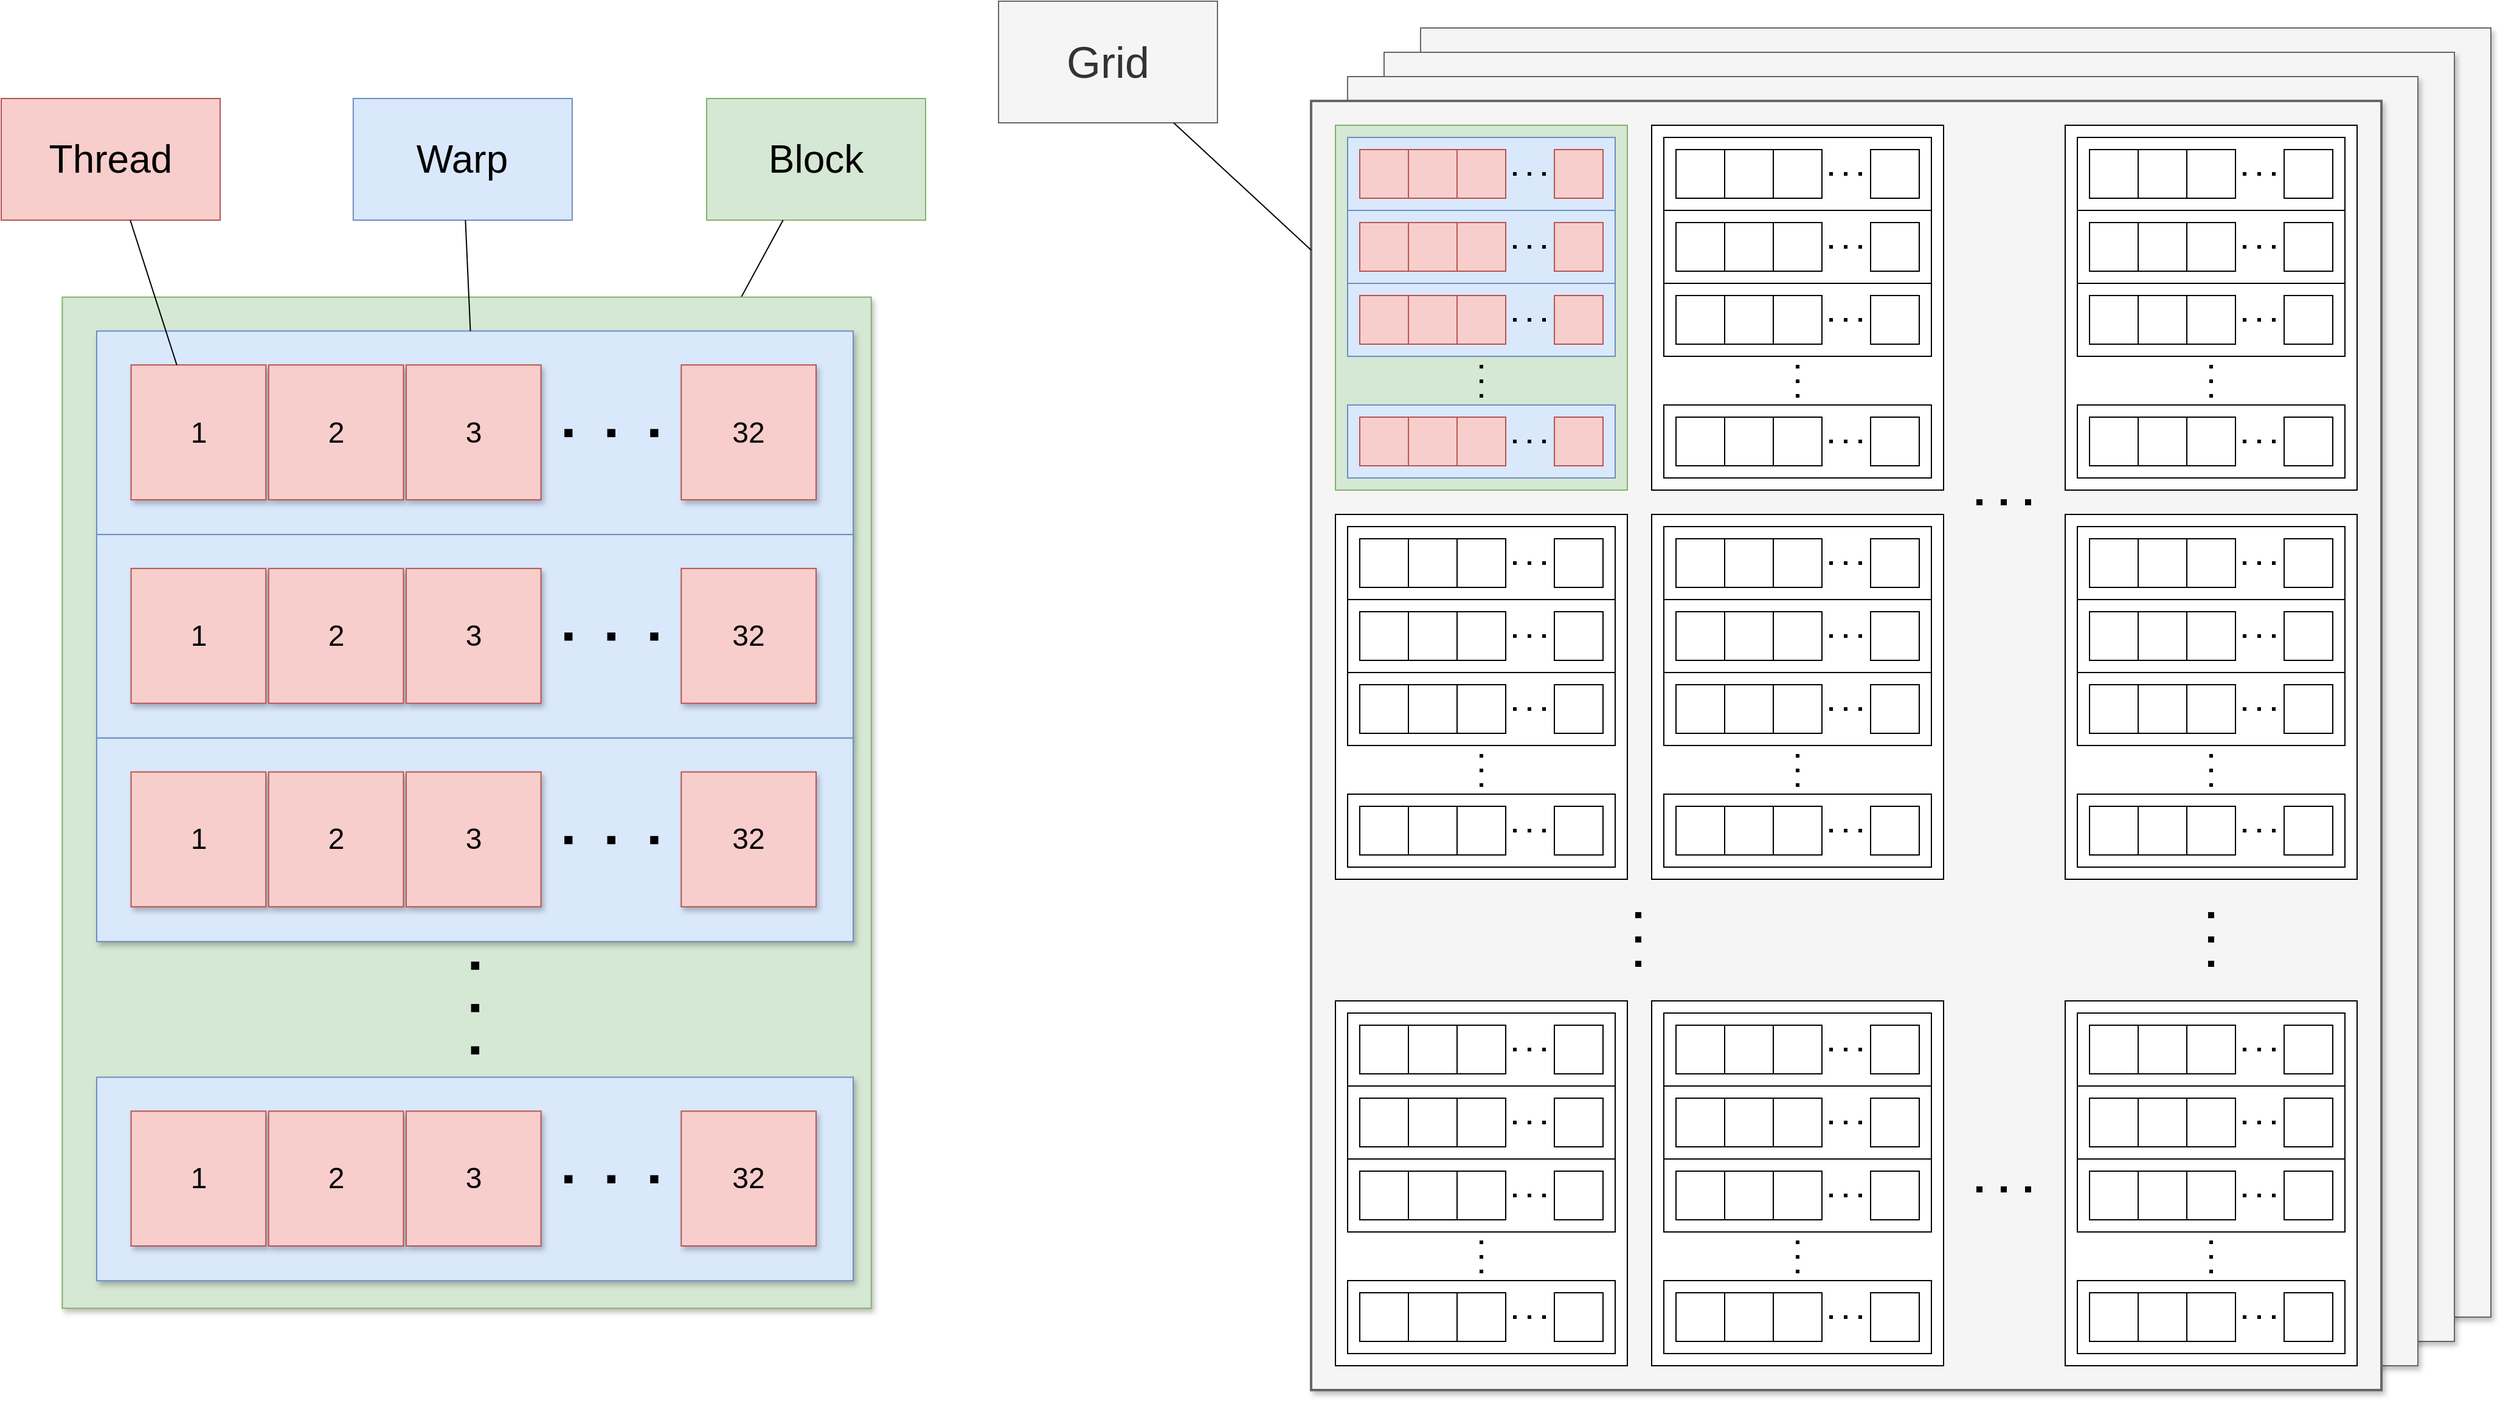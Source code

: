 <mxfile version="21.6.8" type="device">
  <diagram name="Page-1" id="P9NH75M2bkHf4CHndn5H">
    <mxGraphModel dx="5739" dy="4184" grid="1" gridSize="10" guides="1" tooltips="1" connect="1" arrows="1" fold="1" page="1" pageScale="1" pageWidth="583" pageHeight="413" math="0" shadow="0">
      <root>
        <mxCell id="0" />
        <mxCell id="1" parent="0" />
        <mxCell id="WgCXtVQOdJW3vV8rvmdJ-2451" value="" style="rounded=0;whiteSpace=wrap;html=1;fillColor=#f5f5f5;strokeColor=#666666;fontColor=#333333;shadow=1;" vertex="1" parent="1">
          <mxGeometry x="-1553" y="-2418" width="880" height="1060" as="geometry" />
        </mxCell>
        <mxCell id="WgCXtVQOdJW3vV8rvmdJ-2450" value="" style="rounded=0;whiteSpace=wrap;html=1;fillColor=#f5f5f5;strokeColor=#666666;fontColor=#333333;shadow=1;" vertex="1" parent="1">
          <mxGeometry x="-1583" y="-2398" width="880" height="1060" as="geometry" />
        </mxCell>
        <mxCell id="WgCXtVQOdJW3vV8rvmdJ-2449" value="" style="rounded=0;whiteSpace=wrap;html=1;fillColor=#f5f5f5;strokeColor=#666666;fontColor=#333333;shadow=1;" vertex="1" parent="1">
          <mxGeometry x="-1613" y="-2378" width="880" height="1060" as="geometry" />
        </mxCell>
        <mxCell id="WgCXtVQOdJW3vV8rvmdJ-857" value="" style="rounded=0;whiteSpace=wrap;html=1;" vertex="1" parent="1">
          <mxGeometry x="-1613" y="-2328" width="307" height="300" as="geometry" />
        </mxCell>
        <mxCell id="WgCXtVQOdJW3vV8rvmdJ-858" value="" style="endArrow=none;dashed=1;html=1;dashPattern=1 3;strokeWidth=3;rounded=0;entryX=0.5;entryY=1;entryDx=0;entryDy=0;exitX=0.5;exitY=0;exitDx=0;exitDy=0;" edge="1" parent="1">
          <mxGeometry width="50" height="50" relative="1" as="geometry">
            <mxPoint x="-1493" y="-2104" as="sourcePoint" />
            <mxPoint x="-1493" y="-2144" as="targetPoint" />
          </mxGeometry>
        </mxCell>
        <mxCell id="WgCXtVQOdJW3vV8rvmdJ-859" value="" style="rounded=0;whiteSpace=wrap;html=1;" vertex="1" parent="1">
          <mxGeometry x="-1603" y="-2318" width="287" height="60" as="geometry" />
        </mxCell>
        <mxCell id="WgCXtVQOdJW3vV8rvmdJ-860" value="" style="endArrow=none;dashed=1;html=1;dashPattern=1 3;strokeWidth=3;rounded=0;exitX=1;exitY=0.5;exitDx=0;exitDy=0;entryX=0;entryY=0.5;entryDx=0;entryDy=0;" edge="1" parent="1">
          <mxGeometry width="50" height="50" relative="1" as="geometry">
            <mxPoint x="-1479" y="-2288" as="sourcePoint" />
            <mxPoint x="-1439" y="-2288" as="targetPoint" />
          </mxGeometry>
        </mxCell>
        <mxCell id="WgCXtVQOdJW3vV8rvmdJ-861" value="" style="whiteSpace=wrap;html=1;aspect=fixed;" vertex="1" parent="1">
          <mxGeometry x="-1593" y="-2308" width="107" height="40" as="geometry" />
        </mxCell>
        <mxCell id="WgCXtVQOdJW3vV8rvmdJ-862" value="" style="whiteSpace=wrap;html=1;aspect=fixed;" vertex="1" parent="1">
          <mxGeometry x="-1553" y="-2308" width="107" height="40" as="geometry" />
        </mxCell>
        <mxCell id="WgCXtVQOdJW3vV8rvmdJ-863" value="" style="whiteSpace=wrap;html=1;aspect=fixed;" vertex="1" parent="1">
          <mxGeometry x="-1513" y="-2308" width="107" height="40" as="geometry" />
        </mxCell>
        <mxCell id="WgCXtVQOdJW3vV8rvmdJ-864" value="" style="whiteSpace=wrap;html=1;aspect=fixed;" vertex="1" parent="1">
          <mxGeometry x="-1433" y="-2308" width="107" height="40" as="geometry" />
        </mxCell>
        <mxCell id="WgCXtVQOdJW3vV8rvmdJ-865" value="" style="rounded=0;whiteSpace=wrap;html=1;" vertex="1" parent="1">
          <mxGeometry x="-1603" y="-2258" width="287" height="60" as="geometry" />
        </mxCell>
        <mxCell id="WgCXtVQOdJW3vV8rvmdJ-866" value="" style="endArrow=none;dashed=1;html=1;dashPattern=1 3;strokeWidth=3;rounded=0;exitX=1;exitY=0.5;exitDx=0;exitDy=0;entryX=0;entryY=0.5;entryDx=0;entryDy=0;" edge="1" parent="1">
          <mxGeometry width="50" height="50" relative="1" as="geometry">
            <mxPoint x="-1479" y="-2228" as="sourcePoint" />
            <mxPoint x="-1439" y="-2228" as="targetPoint" />
          </mxGeometry>
        </mxCell>
        <mxCell id="WgCXtVQOdJW3vV8rvmdJ-867" value="" style="whiteSpace=wrap;html=1;aspect=fixed;" vertex="1" parent="1">
          <mxGeometry x="-1593" y="-2248" width="107" height="40" as="geometry" />
        </mxCell>
        <mxCell id="WgCXtVQOdJW3vV8rvmdJ-868" value="" style="whiteSpace=wrap;html=1;aspect=fixed;" vertex="1" parent="1">
          <mxGeometry x="-1553" y="-2248" width="107" height="40" as="geometry" />
        </mxCell>
        <mxCell id="WgCXtVQOdJW3vV8rvmdJ-869" value="" style="whiteSpace=wrap;html=1;aspect=fixed;" vertex="1" parent="1">
          <mxGeometry x="-1513" y="-2248" width="107" height="40" as="geometry" />
        </mxCell>
        <mxCell id="WgCXtVQOdJW3vV8rvmdJ-870" value="" style="whiteSpace=wrap;html=1;aspect=fixed;" vertex="1" parent="1">
          <mxGeometry x="-1433" y="-2248" width="107" height="40" as="geometry" />
        </mxCell>
        <mxCell id="WgCXtVQOdJW3vV8rvmdJ-871" value="" style="rounded=0;whiteSpace=wrap;html=1;" vertex="1" parent="1">
          <mxGeometry x="-1603" y="-2198" width="287" height="60" as="geometry" />
        </mxCell>
        <mxCell id="WgCXtVQOdJW3vV8rvmdJ-872" value="" style="endArrow=none;dashed=1;html=1;dashPattern=1 3;strokeWidth=3;rounded=0;exitX=1;exitY=0.5;exitDx=0;exitDy=0;entryX=0;entryY=0.5;entryDx=0;entryDy=0;" edge="1" parent="1">
          <mxGeometry width="50" height="50" relative="1" as="geometry">
            <mxPoint x="-1479" y="-2168" as="sourcePoint" />
            <mxPoint x="-1439" y="-2168" as="targetPoint" />
          </mxGeometry>
        </mxCell>
        <mxCell id="WgCXtVQOdJW3vV8rvmdJ-873" value="" style="whiteSpace=wrap;html=1;aspect=fixed;" vertex="1" parent="1">
          <mxGeometry x="-1593" y="-2188" width="107" height="40" as="geometry" />
        </mxCell>
        <mxCell id="WgCXtVQOdJW3vV8rvmdJ-874" value="" style="whiteSpace=wrap;html=1;aspect=fixed;" vertex="1" parent="1">
          <mxGeometry x="-1553" y="-2188" width="107" height="40" as="geometry" />
        </mxCell>
        <mxCell id="WgCXtVQOdJW3vV8rvmdJ-875" value="" style="whiteSpace=wrap;html=1;aspect=fixed;" vertex="1" parent="1">
          <mxGeometry x="-1513" y="-2188" width="107" height="40" as="geometry" />
        </mxCell>
        <mxCell id="WgCXtVQOdJW3vV8rvmdJ-876" value="" style="whiteSpace=wrap;html=1;aspect=fixed;" vertex="1" parent="1">
          <mxGeometry x="-1433" y="-2188" width="107" height="40" as="geometry" />
        </mxCell>
        <mxCell id="WgCXtVQOdJW3vV8rvmdJ-877" value="" style="rounded=0;whiteSpace=wrap;html=1;" vertex="1" parent="1">
          <mxGeometry x="-1603" y="-2098" width="287" height="60" as="geometry" />
        </mxCell>
        <mxCell id="WgCXtVQOdJW3vV8rvmdJ-878" value="" style="endArrow=none;dashed=1;html=1;dashPattern=1 3;strokeWidth=3;rounded=0;exitX=1;exitY=0.5;exitDx=0;exitDy=0;entryX=0;entryY=0.5;entryDx=0;entryDy=0;" edge="1" parent="1">
          <mxGeometry width="50" height="50" relative="1" as="geometry">
            <mxPoint x="-1479" y="-2068" as="sourcePoint" />
            <mxPoint x="-1439" y="-2068" as="targetPoint" />
          </mxGeometry>
        </mxCell>
        <mxCell id="WgCXtVQOdJW3vV8rvmdJ-879" value="" style="whiteSpace=wrap;html=1;aspect=fixed;" vertex="1" parent="1">
          <mxGeometry x="-1593" y="-2088" width="107" height="40" as="geometry" />
        </mxCell>
        <mxCell id="WgCXtVQOdJW3vV8rvmdJ-880" value="" style="whiteSpace=wrap;html=1;aspect=fixed;" vertex="1" parent="1">
          <mxGeometry x="-1553" y="-2088" width="107" height="40" as="geometry" />
        </mxCell>
        <mxCell id="WgCXtVQOdJW3vV8rvmdJ-881" value="" style="whiteSpace=wrap;html=1;aspect=fixed;" vertex="1" parent="1">
          <mxGeometry x="-1513" y="-2088" width="107" height="40" as="geometry" />
        </mxCell>
        <mxCell id="WgCXtVQOdJW3vV8rvmdJ-882" value="" style="whiteSpace=wrap;html=1;aspect=fixed;" vertex="1" parent="1">
          <mxGeometry x="-1433" y="-2088" width="107" height="40" as="geometry" />
        </mxCell>
        <mxCell id="WgCXtVQOdJW3vV8rvmdJ-883" value="" style="endArrow=none;dashed=1;html=1;dashPattern=1 3;strokeWidth=5;rounded=0;" edge="1" parent="1">
          <mxGeometry width="50" height="50" relative="1" as="geometry">
            <mxPoint x="-1086" y="-2018" as="sourcePoint" />
            <mxPoint x="-1026" y="-2018" as="targetPoint" />
          </mxGeometry>
        </mxCell>
        <mxCell id="WgCXtVQOdJW3vV8rvmdJ-884" value="" style="endArrow=none;dashed=1;html=1;dashPattern=1 3;strokeWidth=5;rounded=0;" edge="1" parent="1">
          <mxGeometry width="50" height="50" relative="1" as="geometry">
            <mxPoint x="-1086" y="-1453" as="sourcePoint" />
            <mxPoint x="-1026" y="-1453" as="targetPoint" />
          </mxGeometry>
        </mxCell>
        <mxCell id="WgCXtVQOdJW3vV8rvmdJ-885" value="" style="endArrow=none;dashed=1;html=1;dashPattern=1 3;strokeWidth=5;rounded=0;" edge="1" parent="1">
          <mxGeometry width="50" height="50" relative="1" as="geometry">
            <mxPoint x="-893" y="-1681" as="sourcePoint" />
            <mxPoint x="-893" y="-1621" as="targetPoint" />
          </mxGeometry>
        </mxCell>
        <mxCell id="WgCXtVQOdJW3vV8rvmdJ-886" value="" style="endArrow=none;dashed=1;html=1;dashPattern=1 3;strokeWidth=5;rounded=0;" edge="1" parent="1">
          <mxGeometry width="50" height="50" relative="1" as="geometry">
            <mxPoint x="-1364" y="-1681" as="sourcePoint" />
            <mxPoint x="-1364" y="-1621" as="targetPoint" />
          </mxGeometry>
        </mxCell>
        <mxCell id="WgCXtVQOdJW3vV8rvmdJ-888" value="" style="rounded=0;whiteSpace=wrap;html=1;" vertex="1" parent="1">
          <mxGeometry x="-1353" y="-2328" width="307" height="300" as="geometry" />
        </mxCell>
        <mxCell id="WgCXtVQOdJW3vV8rvmdJ-889" value="" style="endArrow=none;dashed=1;html=1;dashPattern=1 3;strokeWidth=3;rounded=0;entryX=0.5;entryY=1;entryDx=0;entryDy=0;exitX=0.5;exitY=0;exitDx=0;exitDy=0;" edge="1" parent="1">
          <mxGeometry width="50" height="50" relative="1" as="geometry">
            <mxPoint x="-1233" y="-2104" as="sourcePoint" />
            <mxPoint x="-1233" y="-2144" as="targetPoint" />
          </mxGeometry>
        </mxCell>
        <mxCell id="WgCXtVQOdJW3vV8rvmdJ-890" value="" style="rounded=0;whiteSpace=wrap;html=1;" vertex="1" parent="1">
          <mxGeometry x="-1343" y="-2318" width="287" height="60" as="geometry" />
        </mxCell>
        <mxCell id="WgCXtVQOdJW3vV8rvmdJ-891" value="" style="endArrow=none;dashed=1;html=1;dashPattern=1 3;strokeWidth=3;rounded=0;exitX=1;exitY=0.5;exitDx=0;exitDy=0;entryX=0;entryY=0.5;entryDx=0;entryDy=0;" edge="1" parent="1">
          <mxGeometry width="50" height="50" relative="1" as="geometry">
            <mxPoint x="-1219" y="-2288" as="sourcePoint" />
            <mxPoint x="-1179" y="-2288" as="targetPoint" />
          </mxGeometry>
        </mxCell>
        <mxCell id="WgCXtVQOdJW3vV8rvmdJ-892" value="" style="whiteSpace=wrap;html=1;aspect=fixed;" vertex="1" parent="1">
          <mxGeometry x="-1333" y="-2308" width="107" height="40" as="geometry" />
        </mxCell>
        <mxCell id="WgCXtVQOdJW3vV8rvmdJ-893" value="" style="whiteSpace=wrap;html=1;aspect=fixed;" vertex="1" parent="1">
          <mxGeometry x="-1293" y="-2308" width="107" height="40" as="geometry" />
        </mxCell>
        <mxCell id="WgCXtVQOdJW3vV8rvmdJ-894" value="" style="whiteSpace=wrap;html=1;aspect=fixed;" vertex="1" parent="1">
          <mxGeometry x="-1253" y="-2308" width="107" height="40" as="geometry" />
        </mxCell>
        <mxCell id="WgCXtVQOdJW3vV8rvmdJ-895" value="" style="whiteSpace=wrap;html=1;aspect=fixed;" vertex="1" parent="1">
          <mxGeometry x="-1173" y="-2308" width="107" height="40" as="geometry" />
        </mxCell>
        <mxCell id="WgCXtVQOdJW3vV8rvmdJ-896" value="" style="rounded=0;whiteSpace=wrap;html=1;" vertex="1" parent="1">
          <mxGeometry x="-1343" y="-2258" width="287" height="60" as="geometry" />
        </mxCell>
        <mxCell id="WgCXtVQOdJW3vV8rvmdJ-897" value="" style="endArrow=none;dashed=1;html=1;dashPattern=1 3;strokeWidth=3;rounded=0;exitX=1;exitY=0.5;exitDx=0;exitDy=0;entryX=0;entryY=0.5;entryDx=0;entryDy=0;" edge="1" parent="1">
          <mxGeometry width="50" height="50" relative="1" as="geometry">
            <mxPoint x="-1219" y="-2228" as="sourcePoint" />
            <mxPoint x="-1179" y="-2228" as="targetPoint" />
          </mxGeometry>
        </mxCell>
        <mxCell id="WgCXtVQOdJW3vV8rvmdJ-898" value="" style="whiteSpace=wrap;html=1;aspect=fixed;" vertex="1" parent="1">
          <mxGeometry x="-1333" y="-2248" width="107" height="40" as="geometry" />
        </mxCell>
        <mxCell id="WgCXtVQOdJW3vV8rvmdJ-899" value="" style="whiteSpace=wrap;html=1;aspect=fixed;" vertex="1" parent="1">
          <mxGeometry x="-1293" y="-2248" width="107" height="40" as="geometry" />
        </mxCell>
        <mxCell id="WgCXtVQOdJW3vV8rvmdJ-900" value="" style="whiteSpace=wrap;html=1;aspect=fixed;" vertex="1" parent="1">
          <mxGeometry x="-1253" y="-2248" width="107" height="40" as="geometry" />
        </mxCell>
        <mxCell id="WgCXtVQOdJW3vV8rvmdJ-901" value="" style="whiteSpace=wrap;html=1;aspect=fixed;" vertex="1" parent="1">
          <mxGeometry x="-1173" y="-2248" width="107" height="40" as="geometry" />
        </mxCell>
        <mxCell id="WgCXtVQOdJW3vV8rvmdJ-902" value="" style="rounded=0;whiteSpace=wrap;html=1;" vertex="1" parent="1">
          <mxGeometry x="-1343" y="-2198" width="287" height="60" as="geometry" />
        </mxCell>
        <mxCell id="WgCXtVQOdJW3vV8rvmdJ-903" value="" style="endArrow=none;dashed=1;html=1;dashPattern=1 3;strokeWidth=3;rounded=0;exitX=1;exitY=0.5;exitDx=0;exitDy=0;entryX=0;entryY=0.5;entryDx=0;entryDy=0;" edge="1" parent="1">
          <mxGeometry width="50" height="50" relative="1" as="geometry">
            <mxPoint x="-1219" y="-2168" as="sourcePoint" />
            <mxPoint x="-1179" y="-2168" as="targetPoint" />
          </mxGeometry>
        </mxCell>
        <mxCell id="WgCXtVQOdJW3vV8rvmdJ-904" value="" style="whiteSpace=wrap;html=1;aspect=fixed;" vertex="1" parent="1">
          <mxGeometry x="-1333" y="-2188" width="107" height="40" as="geometry" />
        </mxCell>
        <mxCell id="WgCXtVQOdJW3vV8rvmdJ-905" value="" style="whiteSpace=wrap;html=1;aspect=fixed;" vertex="1" parent="1">
          <mxGeometry x="-1293" y="-2188" width="107" height="40" as="geometry" />
        </mxCell>
        <mxCell id="WgCXtVQOdJW3vV8rvmdJ-906" value="" style="whiteSpace=wrap;html=1;aspect=fixed;" vertex="1" parent="1">
          <mxGeometry x="-1253" y="-2188" width="107" height="40" as="geometry" />
        </mxCell>
        <mxCell id="WgCXtVQOdJW3vV8rvmdJ-907" value="" style="whiteSpace=wrap;html=1;aspect=fixed;" vertex="1" parent="1">
          <mxGeometry x="-1173" y="-2188" width="107" height="40" as="geometry" />
        </mxCell>
        <mxCell id="WgCXtVQOdJW3vV8rvmdJ-908" value="" style="rounded=0;whiteSpace=wrap;html=1;" vertex="1" parent="1">
          <mxGeometry x="-1343" y="-2098" width="287" height="60" as="geometry" />
        </mxCell>
        <mxCell id="WgCXtVQOdJW3vV8rvmdJ-909" value="" style="endArrow=none;dashed=1;html=1;dashPattern=1 3;strokeWidth=3;rounded=0;exitX=1;exitY=0.5;exitDx=0;exitDy=0;entryX=0;entryY=0.5;entryDx=0;entryDy=0;" edge="1" parent="1">
          <mxGeometry width="50" height="50" relative="1" as="geometry">
            <mxPoint x="-1219" y="-2068" as="sourcePoint" />
            <mxPoint x="-1179" y="-2068" as="targetPoint" />
          </mxGeometry>
        </mxCell>
        <mxCell id="WgCXtVQOdJW3vV8rvmdJ-910" value="" style="whiteSpace=wrap;html=1;aspect=fixed;" vertex="1" parent="1">
          <mxGeometry x="-1333" y="-2088" width="107" height="40" as="geometry" />
        </mxCell>
        <mxCell id="WgCXtVQOdJW3vV8rvmdJ-911" value="" style="whiteSpace=wrap;html=1;aspect=fixed;" vertex="1" parent="1">
          <mxGeometry x="-1293" y="-2088" width="107" height="40" as="geometry" />
        </mxCell>
        <mxCell id="WgCXtVQOdJW3vV8rvmdJ-912" value="" style="whiteSpace=wrap;html=1;aspect=fixed;" vertex="1" parent="1">
          <mxGeometry x="-1253" y="-2088" width="107" height="40" as="geometry" />
        </mxCell>
        <mxCell id="WgCXtVQOdJW3vV8rvmdJ-913" value="" style="whiteSpace=wrap;html=1;aspect=fixed;" vertex="1" parent="1">
          <mxGeometry x="-1173" y="-2088" width="107" height="40" as="geometry" />
        </mxCell>
        <mxCell id="WgCXtVQOdJW3vV8rvmdJ-914" value="" style="rounded=0;whiteSpace=wrap;html=1;" vertex="1" parent="1">
          <mxGeometry x="-1613" y="-2008" width="307" height="300" as="geometry" />
        </mxCell>
        <mxCell id="WgCXtVQOdJW3vV8rvmdJ-915" value="" style="endArrow=none;dashed=1;html=1;dashPattern=1 3;strokeWidth=3;rounded=0;entryX=0.5;entryY=1;entryDx=0;entryDy=0;exitX=0.5;exitY=0;exitDx=0;exitDy=0;" edge="1" parent="1">
          <mxGeometry width="50" height="50" relative="1" as="geometry">
            <mxPoint x="-1493" y="-1784" as="sourcePoint" />
            <mxPoint x="-1493" y="-1824" as="targetPoint" />
          </mxGeometry>
        </mxCell>
        <mxCell id="WgCXtVQOdJW3vV8rvmdJ-916" value="" style="rounded=0;whiteSpace=wrap;html=1;" vertex="1" parent="1">
          <mxGeometry x="-1603" y="-1998" width="287" height="60" as="geometry" />
        </mxCell>
        <mxCell id="WgCXtVQOdJW3vV8rvmdJ-917" value="" style="endArrow=none;dashed=1;html=1;dashPattern=1 3;strokeWidth=3;rounded=0;exitX=1;exitY=0.5;exitDx=0;exitDy=0;entryX=0;entryY=0.5;entryDx=0;entryDy=0;" edge="1" parent="1">
          <mxGeometry width="50" height="50" relative="1" as="geometry">
            <mxPoint x="-1479" y="-1968" as="sourcePoint" />
            <mxPoint x="-1439" y="-1968" as="targetPoint" />
          </mxGeometry>
        </mxCell>
        <mxCell id="WgCXtVQOdJW3vV8rvmdJ-918" value="" style="whiteSpace=wrap;html=1;aspect=fixed;" vertex="1" parent="1">
          <mxGeometry x="-1593" y="-1988" width="107" height="40" as="geometry" />
        </mxCell>
        <mxCell id="WgCXtVQOdJW3vV8rvmdJ-919" value="" style="whiteSpace=wrap;html=1;aspect=fixed;" vertex="1" parent="1">
          <mxGeometry x="-1553" y="-1988" width="107" height="40" as="geometry" />
        </mxCell>
        <mxCell id="WgCXtVQOdJW3vV8rvmdJ-920" value="" style="whiteSpace=wrap;html=1;aspect=fixed;" vertex="1" parent="1">
          <mxGeometry x="-1513" y="-1988" width="107" height="40" as="geometry" />
        </mxCell>
        <mxCell id="WgCXtVQOdJW3vV8rvmdJ-921" value="" style="whiteSpace=wrap;html=1;aspect=fixed;" vertex="1" parent="1">
          <mxGeometry x="-1433" y="-1988" width="107" height="40" as="geometry" />
        </mxCell>
        <mxCell id="WgCXtVQOdJW3vV8rvmdJ-922" value="" style="rounded=0;whiteSpace=wrap;html=1;" vertex="1" parent="1">
          <mxGeometry x="-1603" y="-1938" width="287" height="60" as="geometry" />
        </mxCell>
        <mxCell id="WgCXtVQOdJW3vV8rvmdJ-923" value="" style="endArrow=none;dashed=1;html=1;dashPattern=1 3;strokeWidth=3;rounded=0;exitX=1;exitY=0.5;exitDx=0;exitDy=0;entryX=0;entryY=0.5;entryDx=0;entryDy=0;" edge="1" parent="1">
          <mxGeometry width="50" height="50" relative="1" as="geometry">
            <mxPoint x="-1479" y="-1908" as="sourcePoint" />
            <mxPoint x="-1439" y="-1908" as="targetPoint" />
          </mxGeometry>
        </mxCell>
        <mxCell id="WgCXtVQOdJW3vV8rvmdJ-924" value="" style="whiteSpace=wrap;html=1;aspect=fixed;" vertex="1" parent="1">
          <mxGeometry x="-1593" y="-1928" width="107" height="40" as="geometry" />
        </mxCell>
        <mxCell id="WgCXtVQOdJW3vV8rvmdJ-925" value="" style="whiteSpace=wrap;html=1;aspect=fixed;" vertex="1" parent="1">
          <mxGeometry x="-1553" y="-1928" width="107" height="40" as="geometry" />
        </mxCell>
        <mxCell id="WgCXtVQOdJW3vV8rvmdJ-926" value="" style="whiteSpace=wrap;html=1;aspect=fixed;" vertex="1" parent="1">
          <mxGeometry x="-1513" y="-1928" width="107" height="40" as="geometry" />
        </mxCell>
        <mxCell id="WgCXtVQOdJW3vV8rvmdJ-927" value="" style="whiteSpace=wrap;html=1;aspect=fixed;" vertex="1" parent="1">
          <mxGeometry x="-1433" y="-1928" width="107" height="40" as="geometry" />
        </mxCell>
        <mxCell id="WgCXtVQOdJW3vV8rvmdJ-928" value="" style="rounded=0;whiteSpace=wrap;html=1;" vertex="1" parent="1">
          <mxGeometry x="-1603" y="-1878" width="287" height="60" as="geometry" />
        </mxCell>
        <mxCell id="WgCXtVQOdJW3vV8rvmdJ-929" value="" style="endArrow=none;dashed=1;html=1;dashPattern=1 3;strokeWidth=3;rounded=0;exitX=1;exitY=0.5;exitDx=0;exitDy=0;entryX=0;entryY=0.5;entryDx=0;entryDy=0;" edge="1" parent="1">
          <mxGeometry width="50" height="50" relative="1" as="geometry">
            <mxPoint x="-1479" y="-1848" as="sourcePoint" />
            <mxPoint x="-1439" y="-1848" as="targetPoint" />
          </mxGeometry>
        </mxCell>
        <mxCell id="WgCXtVQOdJW3vV8rvmdJ-930" value="" style="whiteSpace=wrap;html=1;aspect=fixed;" vertex="1" parent="1">
          <mxGeometry x="-1593" y="-1868" width="107" height="40" as="geometry" />
        </mxCell>
        <mxCell id="WgCXtVQOdJW3vV8rvmdJ-931" value="" style="whiteSpace=wrap;html=1;aspect=fixed;" vertex="1" parent="1">
          <mxGeometry x="-1553" y="-1868" width="107" height="40" as="geometry" />
        </mxCell>
        <mxCell id="WgCXtVQOdJW3vV8rvmdJ-932" value="" style="whiteSpace=wrap;html=1;aspect=fixed;" vertex="1" parent="1">
          <mxGeometry x="-1513" y="-1868" width="107" height="40" as="geometry" />
        </mxCell>
        <mxCell id="WgCXtVQOdJW3vV8rvmdJ-933" value="" style="whiteSpace=wrap;html=1;aspect=fixed;" vertex="1" parent="1">
          <mxGeometry x="-1433" y="-1868" width="107" height="40" as="geometry" />
        </mxCell>
        <mxCell id="WgCXtVQOdJW3vV8rvmdJ-934" value="" style="rounded=0;whiteSpace=wrap;html=1;" vertex="1" parent="1">
          <mxGeometry x="-1603" y="-1778" width="287" height="60" as="geometry" />
        </mxCell>
        <mxCell id="WgCXtVQOdJW3vV8rvmdJ-935" value="" style="endArrow=none;dashed=1;html=1;dashPattern=1 3;strokeWidth=3;rounded=0;exitX=1;exitY=0.5;exitDx=0;exitDy=0;entryX=0;entryY=0.5;entryDx=0;entryDy=0;" edge="1" parent="1">
          <mxGeometry width="50" height="50" relative="1" as="geometry">
            <mxPoint x="-1479" y="-1748" as="sourcePoint" />
            <mxPoint x="-1439" y="-1748" as="targetPoint" />
          </mxGeometry>
        </mxCell>
        <mxCell id="WgCXtVQOdJW3vV8rvmdJ-936" value="" style="whiteSpace=wrap;html=1;aspect=fixed;" vertex="1" parent="1">
          <mxGeometry x="-1593" y="-1768" width="107" height="40" as="geometry" />
        </mxCell>
        <mxCell id="WgCXtVQOdJW3vV8rvmdJ-937" value="" style="whiteSpace=wrap;html=1;aspect=fixed;" vertex="1" parent="1">
          <mxGeometry x="-1553" y="-1768" width="107" height="40" as="geometry" />
        </mxCell>
        <mxCell id="WgCXtVQOdJW3vV8rvmdJ-938" value="" style="whiteSpace=wrap;html=1;aspect=fixed;" vertex="1" parent="1">
          <mxGeometry x="-1513" y="-1768" width="107" height="40" as="geometry" />
        </mxCell>
        <mxCell id="WgCXtVQOdJW3vV8rvmdJ-939" value="" style="whiteSpace=wrap;html=1;aspect=fixed;" vertex="1" parent="1">
          <mxGeometry x="-1433" y="-1768" width="107" height="40" as="geometry" />
        </mxCell>
        <mxCell id="WgCXtVQOdJW3vV8rvmdJ-940" value="" style="rounded=0;whiteSpace=wrap;html=1;" vertex="1" parent="1">
          <mxGeometry x="-1353" y="-2008" width="307" height="300" as="geometry" />
        </mxCell>
        <mxCell id="WgCXtVQOdJW3vV8rvmdJ-941" value="" style="endArrow=none;dashed=1;html=1;dashPattern=1 3;strokeWidth=3;rounded=0;entryX=0.5;entryY=1;entryDx=0;entryDy=0;exitX=0.5;exitY=0;exitDx=0;exitDy=0;" edge="1" parent="1">
          <mxGeometry width="50" height="50" relative="1" as="geometry">
            <mxPoint x="-1233" y="-1784" as="sourcePoint" />
            <mxPoint x="-1233" y="-1824" as="targetPoint" />
          </mxGeometry>
        </mxCell>
        <mxCell id="WgCXtVQOdJW3vV8rvmdJ-942" value="" style="rounded=0;whiteSpace=wrap;html=1;" vertex="1" parent="1">
          <mxGeometry x="-1343" y="-1998" width="287" height="60" as="geometry" />
        </mxCell>
        <mxCell id="WgCXtVQOdJW3vV8rvmdJ-943" value="" style="endArrow=none;dashed=1;html=1;dashPattern=1 3;strokeWidth=3;rounded=0;exitX=1;exitY=0.5;exitDx=0;exitDy=0;entryX=0;entryY=0.5;entryDx=0;entryDy=0;" edge="1" parent="1">
          <mxGeometry width="50" height="50" relative="1" as="geometry">
            <mxPoint x="-1219" y="-1968" as="sourcePoint" />
            <mxPoint x="-1179" y="-1968" as="targetPoint" />
          </mxGeometry>
        </mxCell>
        <mxCell id="WgCXtVQOdJW3vV8rvmdJ-944" value="" style="whiteSpace=wrap;html=1;aspect=fixed;" vertex="1" parent="1">
          <mxGeometry x="-1333" y="-1988" width="107" height="40" as="geometry" />
        </mxCell>
        <mxCell id="WgCXtVQOdJW3vV8rvmdJ-945" value="" style="whiteSpace=wrap;html=1;aspect=fixed;" vertex="1" parent="1">
          <mxGeometry x="-1293" y="-1988" width="107" height="40" as="geometry" />
        </mxCell>
        <mxCell id="WgCXtVQOdJW3vV8rvmdJ-946" value="" style="whiteSpace=wrap;html=1;aspect=fixed;" vertex="1" parent="1">
          <mxGeometry x="-1253" y="-1988" width="107" height="40" as="geometry" />
        </mxCell>
        <mxCell id="WgCXtVQOdJW3vV8rvmdJ-947" value="" style="whiteSpace=wrap;html=1;aspect=fixed;" vertex="1" parent="1">
          <mxGeometry x="-1173" y="-1988" width="107" height="40" as="geometry" />
        </mxCell>
        <mxCell id="WgCXtVQOdJW3vV8rvmdJ-948" value="" style="rounded=0;whiteSpace=wrap;html=1;" vertex="1" parent="1">
          <mxGeometry x="-1343" y="-1938" width="287" height="60" as="geometry" />
        </mxCell>
        <mxCell id="WgCXtVQOdJW3vV8rvmdJ-949" value="" style="endArrow=none;dashed=1;html=1;dashPattern=1 3;strokeWidth=3;rounded=0;exitX=1;exitY=0.5;exitDx=0;exitDy=0;entryX=0;entryY=0.5;entryDx=0;entryDy=0;" edge="1" parent="1">
          <mxGeometry width="50" height="50" relative="1" as="geometry">
            <mxPoint x="-1219" y="-1908" as="sourcePoint" />
            <mxPoint x="-1179" y="-1908" as="targetPoint" />
          </mxGeometry>
        </mxCell>
        <mxCell id="WgCXtVQOdJW3vV8rvmdJ-950" value="" style="whiteSpace=wrap;html=1;aspect=fixed;" vertex="1" parent="1">
          <mxGeometry x="-1333" y="-1928" width="107" height="40" as="geometry" />
        </mxCell>
        <mxCell id="WgCXtVQOdJW3vV8rvmdJ-951" value="" style="whiteSpace=wrap;html=1;aspect=fixed;" vertex="1" parent="1">
          <mxGeometry x="-1293" y="-1928" width="107" height="40" as="geometry" />
        </mxCell>
        <mxCell id="WgCXtVQOdJW3vV8rvmdJ-952" value="" style="whiteSpace=wrap;html=1;aspect=fixed;" vertex="1" parent="1">
          <mxGeometry x="-1253" y="-1928" width="107" height="40" as="geometry" />
        </mxCell>
        <mxCell id="WgCXtVQOdJW3vV8rvmdJ-953" value="" style="whiteSpace=wrap;html=1;aspect=fixed;" vertex="1" parent="1">
          <mxGeometry x="-1173" y="-1928" width="107" height="40" as="geometry" />
        </mxCell>
        <mxCell id="WgCXtVQOdJW3vV8rvmdJ-954" value="" style="rounded=0;whiteSpace=wrap;html=1;" vertex="1" parent="1">
          <mxGeometry x="-1343" y="-1878" width="287" height="60" as="geometry" />
        </mxCell>
        <mxCell id="WgCXtVQOdJW3vV8rvmdJ-955" value="" style="endArrow=none;dashed=1;html=1;dashPattern=1 3;strokeWidth=3;rounded=0;exitX=1;exitY=0.5;exitDx=0;exitDy=0;entryX=0;entryY=0.5;entryDx=0;entryDy=0;" edge="1" parent="1">
          <mxGeometry width="50" height="50" relative="1" as="geometry">
            <mxPoint x="-1219" y="-1848" as="sourcePoint" />
            <mxPoint x="-1179" y="-1848" as="targetPoint" />
          </mxGeometry>
        </mxCell>
        <mxCell id="WgCXtVQOdJW3vV8rvmdJ-956" value="" style="whiteSpace=wrap;html=1;aspect=fixed;" vertex="1" parent="1">
          <mxGeometry x="-1333" y="-1868" width="107" height="40" as="geometry" />
        </mxCell>
        <mxCell id="WgCXtVQOdJW3vV8rvmdJ-957" value="" style="whiteSpace=wrap;html=1;aspect=fixed;" vertex="1" parent="1">
          <mxGeometry x="-1293" y="-1868" width="107" height="40" as="geometry" />
        </mxCell>
        <mxCell id="WgCXtVQOdJW3vV8rvmdJ-958" value="" style="whiteSpace=wrap;html=1;aspect=fixed;" vertex="1" parent="1">
          <mxGeometry x="-1253" y="-1868" width="107" height="40" as="geometry" />
        </mxCell>
        <mxCell id="WgCXtVQOdJW3vV8rvmdJ-959" value="" style="whiteSpace=wrap;html=1;aspect=fixed;" vertex="1" parent="1">
          <mxGeometry x="-1173" y="-1868" width="107" height="40" as="geometry" />
        </mxCell>
        <mxCell id="WgCXtVQOdJW3vV8rvmdJ-960" value="" style="rounded=0;whiteSpace=wrap;html=1;" vertex="1" parent="1">
          <mxGeometry x="-1343" y="-1778" width="287" height="60" as="geometry" />
        </mxCell>
        <mxCell id="WgCXtVQOdJW3vV8rvmdJ-961" value="" style="endArrow=none;dashed=1;html=1;dashPattern=1 3;strokeWidth=3;rounded=0;exitX=1;exitY=0.5;exitDx=0;exitDy=0;entryX=0;entryY=0.5;entryDx=0;entryDy=0;" edge="1" parent="1">
          <mxGeometry width="50" height="50" relative="1" as="geometry">
            <mxPoint x="-1219" y="-1748" as="sourcePoint" />
            <mxPoint x="-1179" y="-1748" as="targetPoint" />
          </mxGeometry>
        </mxCell>
        <mxCell id="WgCXtVQOdJW3vV8rvmdJ-962" value="" style="whiteSpace=wrap;html=1;aspect=fixed;" vertex="1" parent="1">
          <mxGeometry x="-1333" y="-1768" width="107" height="40" as="geometry" />
        </mxCell>
        <mxCell id="WgCXtVQOdJW3vV8rvmdJ-963" value="" style="whiteSpace=wrap;html=1;aspect=fixed;" vertex="1" parent="1">
          <mxGeometry x="-1293" y="-1768" width="107" height="40" as="geometry" />
        </mxCell>
        <mxCell id="WgCXtVQOdJW3vV8rvmdJ-964" value="" style="whiteSpace=wrap;html=1;aspect=fixed;" vertex="1" parent="1">
          <mxGeometry x="-1253" y="-1768" width="107" height="40" as="geometry" />
        </mxCell>
        <mxCell id="WgCXtVQOdJW3vV8rvmdJ-965" value="" style="whiteSpace=wrap;html=1;aspect=fixed;" vertex="1" parent="1">
          <mxGeometry x="-1173" y="-1768" width="107" height="40" as="geometry" />
        </mxCell>
        <mxCell id="WgCXtVQOdJW3vV8rvmdJ-967" value="" style="endArrow=none;dashed=1;html=1;dashPattern=1 3;strokeWidth=3;rounded=0;entryX=0.5;entryY=1;entryDx=0;entryDy=0;exitX=0.5;exitY=0;exitDx=0;exitDy=0;" edge="1" parent="1">
          <mxGeometry width="50" height="50" relative="1" as="geometry">
            <mxPoint x="-893" y="-2104" as="sourcePoint" />
            <mxPoint x="-893" y="-2144" as="targetPoint" />
          </mxGeometry>
        </mxCell>
        <mxCell id="WgCXtVQOdJW3vV8rvmdJ-969" value="" style="endArrow=none;dashed=1;html=1;dashPattern=1 3;strokeWidth=3;rounded=0;exitX=1;exitY=0.5;exitDx=0;exitDy=0;entryX=0;entryY=0.5;entryDx=0;entryDy=0;" edge="1" parent="1">
          <mxGeometry width="50" height="50" relative="1" as="geometry">
            <mxPoint x="-879" y="-2288" as="sourcePoint" />
            <mxPoint x="-839" y="-2288" as="targetPoint" />
          </mxGeometry>
        </mxCell>
        <mxCell id="WgCXtVQOdJW3vV8rvmdJ-970" value="" style="whiteSpace=wrap;html=1;aspect=fixed;" vertex="1" parent="1">
          <mxGeometry x="-993" y="-2308" width="107" height="40" as="geometry" />
        </mxCell>
        <mxCell id="WgCXtVQOdJW3vV8rvmdJ-971" value="" style="whiteSpace=wrap;html=1;aspect=fixed;" vertex="1" parent="1">
          <mxGeometry x="-953" y="-2308" width="107" height="40" as="geometry" />
        </mxCell>
        <mxCell id="WgCXtVQOdJW3vV8rvmdJ-972" value="" style="whiteSpace=wrap;html=1;aspect=fixed;" vertex="1" parent="1">
          <mxGeometry x="-913" y="-2308" width="107" height="40" as="geometry" />
        </mxCell>
        <mxCell id="WgCXtVQOdJW3vV8rvmdJ-975" value="" style="endArrow=none;dashed=1;html=1;dashPattern=1 3;strokeWidth=3;rounded=0;exitX=1;exitY=0.5;exitDx=0;exitDy=0;entryX=0;entryY=0.5;entryDx=0;entryDy=0;" edge="1" parent="1">
          <mxGeometry width="50" height="50" relative="1" as="geometry">
            <mxPoint x="-879" y="-2228" as="sourcePoint" />
            <mxPoint x="-839" y="-2228" as="targetPoint" />
          </mxGeometry>
        </mxCell>
        <mxCell id="WgCXtVQOdJW3vV8rvmdJ-976" value="" style="whiteSpace=wrap;html=1;aspect=fixed;" vertex="1" parent="1">
          <mxGeometry x="-993" y="-2248" width="107" height="40" as="geometry" />
        </mxCell>
        <mxCell id="WgCXtVQOdJW3vV8rvmdJ-977" value="" style="whiteSpace=wrap;html=1;aspect=fixed;" vertex="1" parent="1">
          <mxGeometry x="-953" y="-2248" width="107" height="40" as="geometry" />
        </mxCell>
        <mxCell id="WgCXtVQOdJW3vV8rvmdJ-978" value="" style="whiteSpace=wrap;html=1;aspect=fixed;" vertex="1" parent="1">
          <mxGeometry x="-913" y="-2248" width="107" height="40" as="geometry" />
        </mxCell>
        <mxCell id="WgCXtVQOdJW3vV8rvmdJ-981" value="" style="endArrow=none;dashed=1;html=1;dashPattern=1 3;strokeWidth=3;rounded=0;exitX=1;exitY=0.5;exitDx=0;exitDy=0;entryX=0;entryY=0.5;entryDx=0;entryDy=0;" edge="1" parent="1">
          <mxGeometry width="50" height="50" relative="1" as="geometry">
            <mxPoint x="-879" y="-2168" as="sourcePoint" />
            <mxPoint x="-839" y="-2168" as="targetPoint" />
          </mxGeometry>
        </mxCell>
        <mxCell id="WgCXtVQOdJW3vV8rvmdJ-982" value="" style="whiteSpace=wrap;html=1;aspect=fixed;" vertex="1" parent="1">
          <mxGeometry x="-993" y="-2188" width="107" height="40" as="geometry" />
        </mxCell>
        <mxCell id="WgCXtVQOdJW3vV8rvmdJ-983" value="" style="whiteSpace=wrap;html=1;aspect=fixed;" vertex="1" parent="1">
          <mxGeometry x="-953" y="-2188" width="107" height="40" as="geometry" />
        </mxCell>
        <mxCell id="WgCXtVQOdJW3vV8rvmdJ-984" value="" style="whiteSpace=wrap;html=1;aspect=fixed;" vertex="1" parent="1">
          <mxGeometry x="-913" y="-2188" width="107" height="40" as="geometry" />
        </mxCell>
        <mxCell id="WgCXtVQOdJW3vV8rvmdJ-987" value="" style="endArrow=none;dashed=1;html=1;dashPattern=1 3;strokeWidth=3;rounded=0;exitX=1;exitY=0.5;exitDx=0;exitDy=0;entryX=0;entryY=0.5;entryDx=0;entryDy=0;" edge="1" parent="1">
          <mxGeometry width="50" height="50" relative="1" as="geometry">
            <mxPoint x="-879" y="-2068" as="sourcePoint" />
            <mxPoint x="-839" y="-2068" as="targetPoint" />
          </mxGeometry>
        </mxCell>
        <mxCell id="WgCXtVQOdJW3vV8rvmdJ-988" value="" style="whiteSpace=wrap;html=1;aspect=fixed;" vertex="1" parent="1">
          <mxGeometry x="-993" y="-2088" width="107" height="40" as="geometry" />
        </mxCell>
        <mxCell id="WgCXtVQOdJW3vV8rvmdJ-989" value="" style="whiteSpace=wrap;html=1;aspect=fixed;" vertex="1" parent="1">
          <mxGeometry x="-953" y="-2088" width="107" height="40" as="geometry" />
        </mxCell>
        <mxCell id="WgCXtVQOdJW3vV8rvmdJ-990" value="" style="whiteSpace=wrap;html=1;aspect=fixed;" vertex="1" parent="1">
          <mxGeometry x="-913" y="-2088" width="107" height="40" as="geometry" />
        </mxCell>
        <mxCell id="WgCXtVQOdJW3vV8rvmdJ-993" value="" style="endArrow=none;dashed=1;html=1;dashPattern=1 3;strokeWidth=3;rounded=0;entryX=0.5;entryY=1;entryDx=0;entryDy=0;exitX=0.5;exitY=0;exitDx=0;exitDy=0;" edge="1" parent="1">
          <mxGeometry width="50" height="50" relative="1" as="geometry">
            <mxPoint x="-893" y="-1784" as="sourcePoint" />
            <mxPoint x="-893" y="-1824" as="targetPoint" />
          </mxGeometry>
        </mxCell>
        <mxCell id="WgCXtVQOdJW3vV8rvmdJ-995" value="" style="endArrow=none;dashed=1;html=1;dashPattern=1 3;strokeWidth=3;rounded=0;exitX=1;exitY=0.5;exitDx=0;exitDy=0;entryX=0;entryY=0.5;entryDx=0;entryDy=0;" edge="1" parent="1">
          <mxGeometry width="50" height="50" relative="1" as="geometry">
            <mxPoint x="-879" y="-1968" as="sourcePoint" />
            <mxPoint x="-839" y="-1968" as="targetPoint" />
          </mxGeometry>
        </mxCell>
        <mxCell id="WgCXtVQOdJW3vV8rvmdJ-996" value="" style="whiteSpace=wrap;html=1;aspect=fixed;" vertex="1" parent="1">
          <mxGeometry x="-993" y="-1988" width="107" height="40" as="geometry" />
        </mxCell>
        <mxCell id="WgCXtVQOdJW3vV8rvmdJ-997" value="" style="whiteSpace=wrap;html=1;aspect=fixed;" vertex="1" parent="1">
          <mxGeometry x="-953" y="-1988" width="107" height="40" as="geometry" />
        </mxCell>
        <mxCell id="WgCXtVQOdJW3vV8rvmdJ-998" value="" style="whiteSpace=wrap;html=1;aspect=fixed;" vertex="1" parent="1">
          <mxGeometry x="-913" y="-1988" width="107" height="40" as="geometry" />
        </mxCell>
        <mxCell id="WgCXtVQOdJW3vV8rvmdJ-1001" value="" style="endArrow=none;dashed=1;html=1;dashPattern=1 3;strokeWidth=3;rounded=0;exitX=1;exitY=0.5;exitDx=0;exitDy=0;entryX=0;entryY=0.5;entryDx=0;entryDy=0;" edge="1" parent="1">
          <mxGeometry width="50" height="50" relative="1" as="geometry">
            <mxPoint x="-879" y="-1908" as="sourcePoint" />
            <mxPoint x="-839" y="-1908" as="targetPoint" />
          </mxGeometry>
        </mxCell>
        <mxCell id="WgCXtVQOdJW3vV8rvmdJ-1002" value="" style="whiteSpace=wrap;html=1;aspect=fixed;" vertex="1" parent="1">
          <mxGeometry x="-993" y="-1928" width="107" height="40" as="geometry" />
        </mxCell>
        <mxCell id="WgCXtVQOdJW3vV8rvmdJ-1003" value="" style="whiteSpace=wrap;html=1;aspect=fixed;" vertex="1" parent="1">
          <mxGeometry x="-953" y="-1928" width="107" height="40" as="geometry" />
        </mxCell>
        <mxCell id="WgCXtVQOdJW3vV8rvmdJ-1004" value="" style="whiteSpace=wrap;html=1;aspect=fixed;" vertex="1" parent="1">
          <mxGeometry x="-913" y="-1928" width="107" height="40" as="geometry" />
        </mxCell>
        <mxCell id="WgCXtVQOdJW3vV8rvmdJ-1007" value="" style="endArrow=none;dashed=1;html=1;dashPattern=1 3;strokeWidth=3;rounded=0;exitX=1;exitY=0.5;exitDx=0;exitDy=0;entryX=0;entryY=0.5;entryDx=0;entryDy=0;" edge="1" parent="1">
          <mxGeometry width="50" height="50" relative="1" as="geometry">
            <mxPoint x="-879" y="-1848" as="sourcePoint" />
            <mxPoint x="-839" y="-1848" as="targetPoint" />
          </mxGeometry>
        </mxCell>
        <mxCell id="WgCXtVQOdJW3vV8rvmdJ-1008" value="" style="whiteSpace=wrap;html=1;aspect=fixed;" vertex="1" parent="1">
          <mxGeometry x="-993" y="-1868" width="107" height="40" as="geometry" />
        </mxCell>
        <mxCell id="WgCXtVQOdJW3vV8rvmdJ-1009" value="" style="whiteSpace=wrap;html=1;aspect=fixed;" vertex="1" parent="1">
          <mxGeometry x="-953" y="-1868" width="107" height="40" as="geometry" />
        </mxCell>
        <mxCell id="WgCXtVQOdJW3vV8rvmdJ-1010" value="" style="whiteSpace=wrap;html=1;aspect=fixed;" vertex="1" parent="1">
          <mxGeometry x="-913" y="-1868" width="107" height="40" as="geometry" />
        </mxCell>
        <mxCell id="WgCXtVQOdJW3vV8rvmdJ-1013" value="" style="endArrow=none;dashed=1;html=1;dashPattern=1 3;strokeWidth=3;rounded=0;exitX=1;exitY=0.5;exitDx=0;exitDy=0;entryX=0;entryY=0.5;entryDx=0;entryDy=0;" edge="1" parent="1">
          <mxGeometry width="50" height="50" relative="1" as="geometry">
            <mxPoint x="-879" y="-1748" as="sourcePoint" />
            <mxPoint x="-839" y="-1748" as="targetPoint" />
          </mxGeometry>
        </mxCell>
        <mxCell id="WgCXtVQOdJW3vV8rvmdJ-1014" value="" style="whiteSpace=wrap;html=1;aspect=fixed;" vertex="1" parent="1">
          <mxGeometry x="-993" y="-1768" width="107" height="40" as="geometry" />
        </mxCell>
        <mxCell id="WgCXtVQOdJW3vV8rvmdJ-1015" value="" style="whiteSpace=wrap;html=1;aspect=fixed;" vertex="1" parent="1">
          <mxGeometry x="-953" y="-1768" width="107" height="40" as="geometry" />
        </mxCell>
        <mxCell id="WgCXtVQOdJW3vV8rvmdJ-1016" value="" style="whiteSpace=wrap;html=1;aspect=fixed;" vertex="1" parent="1">
          <mxGeometry x="-913" y="-1768" width="107" height="40" as="geometry" />
        </mxCell>
        <mxCell id="WgCXtVQOdJW3vV8rvmdJ-1018" value="" style="rounded=0;whiteSpace=wrap;html=1;" vertex="1" parent="1">
          <mxGeometry x="-1613" y="-1608" width="307" height="300" as="geometry" />
        </mxCell>
        <mxCell id="WgCXtVQOdJW3vV8rvmdJ-1019" value="" style="endArrow=none;dashed=1;html=1;dashPattern=1 3;strokeWidth=3;rounded=0;entryX=0.5;entryY=1;entryDx=0;entryDy=0;exitX=0.5;exitY=0;exitDx=0;exitDy=0;" edge="1" parent="1">
          <mxGeometry width="50" height="50" relative="1" as="geometry">
            <mxPoint x="-1493" y="-1384" as="sourcePoint" />
            <mxPoint x="-1493" y="-1424" as="targetPoint" />
          </mxGeometry>
        </mxCell>
        <mxCell id="WgCXtVQOdJW3vV8rvmdJ-1020" value="" style="rounded=0;whiteSpace=wrap;html=1;" vertex="1" parent="1">
          <mxGeometry x="-1603" y="-1598" width="287" height="60" as="geometry" />
        </mxCell>
        <mxCell id="WgCXtVQOdJW3vV8rvmdJ-1021" value="" style="endArrow=none;dashed=1;html=1;dashPattern=1 3;strokeWidth=3;rounded=0;exitX=1;exitY=0.5;exitDx=0;exitDy=0;entryX=0;entryY=0.5;entryDx=0;entryDy=0;" edge="1" parent="1">
          <mxGeometry width="50" height="50" relative="1" as="geometry">
            <mxPoint x="-1479" y="-1568" as="sourcePoint" />
            <mxPoint x="-1439" y="-1568" as="targetPoint" />
          </mxGeometry>
        </mxCell>
        <mxCell id="WgCXtVQOdJW3vV8rvmdJ-1022" value="" style="whiteSpace=wrap;html=1;aspect=fixed;" vertex="1" parent="1">
          <mxGeometry x="-1593" y="-1588" width="107" height="40" as="geometry" />
        </mxCell>
        <mxCell id="WgCXtVQOdJW3vV8rvmdJ-1023" value="" style="whiteSpace=wrap;html=1;aspect=fixed;" vertex="1" parent="1">
          <mxGeometry x="-1553" y="-1588" width="107" height="40" as="geometry" />
        </mxCell>
        <mxCell id="WgCXtVQOdJW3vV8rvmdJ-1024" value="" style="whiteSpace=wrap;html=1;aspect=fixed;" vertex="1" parent="1">
          <mxGeometry x="-1513" y="-1588" width="107" height="40" as="geometry" />
        </mxCell>
        <mxCell id="WgCXtVQOdJW3vV8rvmdJ-1025" value="" style="whiteSpace=wrap;html=1;aspect=fixed;" vertex="1" parent="1">
          <mxGeometry x="-1433" y="-1588" width="107" height="40" as="geometry" />
        </mxCell>
        <mxCell id="WgCXtVQOdJW3vV8rvmdJ-1026" value="" style="rounded=0;whiteSpace=wrap;html=1;" vertex="1" parent="1">
          <mxGeometry x="-1603" y="-1538" width="287" height="60" as="geometry" />
        </mxCell>
        <mxCell id="WgCXtVQOdJW3vV8rvmdJ-1027" value="" style="endArrow=none;dashed=1;html=1;dashPattern=1 3;strokeWidth=3;rounded=0;exitX=1;exitY=0.5;exitDx=0;exitDy=0;entryX=0;entryY=0.5;entryDx=0;entryDy=0;" edge="1" parent="1">
          <mxGeometry width="50" height="50" relative="1" as="geometry">
            <mxPoint x="-1479" y="-1508" as="sourcePoint" />
            <mxPoint x="-1439" y="-1508" as="targetPoint" />
          </mxGeometry>
        </mxCell>
        <mxCell id="WgCXtVQOdJW3vV8rvmdJ-1028" value="" style="whiteSpace=wrap;html=1;aspect=fixed;" vertex="1" parent="1">
          <mxGeometry x="-1593" y="-1528" width="107" height="40" as="geometry" />
        </mxCell>
        <mxCell id="WgCXtVQOdJW3vV8rvmdJ-1029" value="" style="whiteSpace=wrap;html=1;aspect=fixed;" vertex="1" parent="1">
          <mxGeometry x="-1553" y="-1528" width="107" height="40" as="geometry" />
        </mxCell>
        <mxCell id="WgCXtVQOdJW3vV8rvmdJ-1030" value="" style="whiteSpace=wrap;html=1;aspect=fixed;" vertex="1" parent="1">
          <mxGeometry x="-1513" y="-1528" width="107" height="40" as="geometry" />
        </mxCell>
        <mxCell id="WgCXtVQOdJW3vV8rvmdJ-1031" value="" style="whiteSpace=wrap;html=1;aspect=fixed;" vertex="1" parent="1">
          <mxGeometry x="-1433" y="-1528" width="107" height="40" as="geometry" />
        </mxCell>
        <mxCell id="WgCXtVQOdJW3vV8rvmdJ-1032" value="" style="rounded=0;whiteSpace=wrap;html=1;" vertex="1" parent="1">
          <mxGeometry x="-1603" y="-1478" width="287" height="60" as="geometry" />
        </mxCell>
        <mxCell id="WgCXtVQOdJW3vV8rvmdJ-1033" value="" style="endArrow=none;dashed=1;html=1;dashPattern=1 3;strokeWidth=3;rounded=0;exitX=1;exitY=0.5;exitDx=0;exitDy=0;entryX=0;entryY=0.5;entryDx=0;entryDy=0;" edge="1" parent="1">
          <mxGeometry width="50" height="50" relative="1" as="geometry">
            <mxPoint x="-1479" y="-1448" as="sourcePoint" />
            <mxPoint x="-1439" y="-1448" as="targetPoint" />
          </mxGeometry>
        </mxCell>
        <mxCell id="WgCXtVQOdJW3vV8rvmdJ-1034" value="" style="whiteSpace=wrap;html=1;aspect=fixed;" vertex="1" parent="1">
          <mxGeometry x="-1593" y="-1468" width="107" height="40" as="geometry" />
        </mxCell>
        <mxCell id="WgCXtVQOdJW3vV8rvmdJ-1035" value="" style="whiteSpace=wrap;html=1;aspect=fixed;" vertex="1" parent="1">
          <mxGeometry x="-1553" y="-1468" width="107" height="40" as="geometry" />
        </mxCell>
        <mxCell id="WgCXtVQOdJW3vV8rvmdJ-1036" value="" style="whiteSpace=wrap;html=1;aspect=fixed;" vertex="1" parent="1">
          <mxGeometry x="-1513" y="-1468" width="107" height="40" as="geometry" />
        </mxCell>
        <mxCell id="WgCXtVQOdJW3vV8rvmdJ-1037" value="" style="whiteSpace=wrap;html=1;aspect=fixed;" vertex="1" parent="1">
          <mxGeometry x="-1433" y="-1468" width="107" height="40" as="geometry" />
        </mxCell>
        <mxCell id="WgCXtVQOdJW3vV8rvmdJ-1038" value="" style="rounded=0;whiteSpace=wrap;html=1;" vertex="1" parent="1">
          <mxGeometry x="-1603" y="-1378" width="287" height="60" as="geometry" />
        </mxCell>
        <mxCell id="WgCXtVQOdJW3vV8rvmdJ-1039" value="" style="endArrow=none;dashed=1;html=1;dashPattern=1 3;strokeWidth=3;rounded=0;exitX=1;exitY=0.5;exitDx=0;exitDy=0;entryX=0;entryY=0.5;entryDx=0;entryDy=0;" edge="1" parent="1">
          <mxGeometry width="50" height="50" relative="1" as="geometry">
            <mxPoint x="-1479" y="-1348" as="sourcePoint" />
            <mxPoint x="-1439" y="-1348" as="targetPoint" />
          </mxGeometry>
        </mxCell>
        <mxCell id="WgCXtVQOdJW3vV8rvmdJ-1040" value="" style="whiteSpace=wrap;html=1;aspect=fixed;" vertex="1" parent="1">
          <mxGeometry x="-1593" y="-1368" width="107" height="40" as="geometry" />
        </mxCell>
        <mxCell id="WgCXtVQOdJW3vV8rvmdJ-1041" value="" style="whiteSpace=wrap;html=1;aspect=fixed;" vertex="1" parent="1">
          <mxGeometry x="-1553" y="-1368" width="107" height="40" as="geometry" />
        </mxCell>
        <mxCell id="WgCXtVQOdJW3vV8rvmdJ-1042" value="" style="whiteSpace=wrap;html=1;aspect=fixed;" vertex="1" parent="1">
          <mxGeometry x="-1513" y="-1368" width="107" height="40" as="geometry" />
        </mxCell>
        <mxCell id="WgCXtVQOdJW3vV8rvmdJ-1043" value="" style="whiteSpace=wrap;html=1;aspect=fixed;" vertex="1" parent="1">
          <mxGeometry x="-1433" y="-1368" width="107" height="40" as="geometry" />
        </mxCell>
        <mxCell id="WgCXtVQOdJW3vV8rvmdJ-1044" value="" style="rounded=0;whiteSpace=wrap;html=1;" vertex="1" parent="1">
          <mxGeometry x="-1353" y="-1608" width="307" height="300" as="geometry" />
        </mxCell>
        <mxCell id="WgCXtVQOdJW3vV8rvmdJ-1045" value="" style="endArrow=none;dashed=1;html=1;dashPattern=1 3;strokeWidth=3;rounded=0;entryX=0.5;entryY=1;entryDx=0;entryDy=0;exitX=0.5;exitY=0;exitDx=0;exitDy=0;" edge="1" parent="1">
          <mxGeometry width="50" height="50" relative="1" as="geometry">
            <mxPoint x="-1233" y="-1384" as="sourcePoint" />
            <mxPoint x="-1233" y="-1424" as="targetPoint" />
          </mxGeometry>
        </mxCell>
        <mxCell id="WgCXtVQOdJW3vV8rvmdJ-1046" value="" style="rounded=0;whiteSpace=wrap;html=1;" vertex="1" parent="1">
          <mxGeometry x="-1343" y="-1598" width="287" height="60" as="geometry" />
        </mxCell>
        <mxCell id="WgCXtVQOdJW3vV8rvmdJ-1047" value="" style="endArrow=none;dashed=1;html=1;dashPattern=1 3;strokeWidth=3;rounded=0;exitX=1;exitY=0.5;exitDx=0;exitDy=0;entryX=0;entryY=0.5;entryDx=0;entryDy=0;" edge="1" parent="1">
          <mxGeometry width="50" height="50" relative="1" as="geometry">
            <mxPoint x="-1219" y="-1568" as="sourcePoint" />
            <mxPoint x="-1179" y="-1568" as="targetPoint" />
          </mxGeometry>
        </mxCell>
        <mxCell id="WgCXtVQOdJW3vV8rvmdJ-1048" value="" style="whiteSpace=wrap;html=1;aspect=fixed;" vertex="1" parent="1">
          <mxGeometry x="-1333" y="-1588" width="107" height="40" as="geometry" />
        </mxCell>
        <mxCell id="WgCXtVQOdJW3vV8rvmdJ-1049" value="" style="whiteSpace=wrap;html=1;aspect=fixed;" vertex="1" parent="1">
          <mxGeometry x="-1293" y="-1588" width="107" height="40" as="geometry" />
        </mxCell>
        <mxCell id="WgCXtVQOdJW3vV8rvmdJ-1050" value="" style="whiteSpace=wrap;html=1;aspect=fixed;" vertex="1" parent="1">
          <mxGeometry x="-1253" y="-1588" width="107" height="40" as="geometry" />
        </mxCell>
        <mxCell id="WgCXtVQOdJW3vV8rvmdJ-1051" value="" style="whiteSpace=wrap;html=1;aspect=fixed;" vertex="1" parent="1">
          <mxGeometry x="-1173" y="-1588" width="107" height="40" as="geometry" />
        </mxCell>
        <mxCell id="WgCXtVQOdJW3vV8rvmdJ-1052" value="" style="rounded=0;whiteSpace=wrap;html=1;" vertex="1" parent="1">
          <mxGeometry x="-1343" y="-1538" width="287" height="60" as="geometry" />
        </mxCell>
        <mxCell id="WgCXtVQOdJW3vV8rvmdJ-1053" value="" style="endArrow=none;dashed=1;html=1;dashPattern=1 3;strokeWidth=3;rounded=0;exitX=1;exitY=0.5;exitDx=0;exitDy=0;entryX=0;entryY=0.5;entryDx=0;entryDy=0;" edge="1" parent="1">
          <mxGeometry width="50" height="50" relative="1" as="geometry">
            <mxPoint x="-1219" y="-1508" as="sourcePoint" />
            <mxPoint x="-1179" y="-1508" as="targetPoint" />
          </mxGeometry>
        </mxCell>
        <mxCell id="WgCXtVQOdJW3vV8rvmdJ-1054" value="" style="whiteSpace=wrap;html=1;aspect=fixed;" vertex="1" parent="1">
          <mxGeometry x="-1333" y="-1528" width="107" height="40" as="geometry" />
        </mxCell>
        <mxCell id="WgCXtVQOdJW3vV8rvmdJ-1055" value="" style="whiteSpace=wrap;html=1;aspect=fixed;" vertex="1" parent="1">
          <mxGeometry x="-1293" y="-1528" width="107" height="40" as="geometry" />
        </mxCell>
        <mxCell id="WgCXtVQOdJW3vV8rvmdJ-1056" value="" style="whiteSpace=wrap;html=1;aspect=fixed;" vertex="1" parent="1">
          <mxGeometry x="-1253" y="-1528" width="107" height="40" as="geometry" />
        </mxCell>
        <mxCell id="WgCXtVQOdJW3vV8rvmdJ-1057" value="" style="whiteSpace=wrap;html=1;aspect=fixed;" vertex="1" parent="1">
          <mxGeometry x="-1173" y="-1528" width="107" height="40" as="geometry" />
        </mxCell>
        <mxCell id="WgCXtVQOdJW3vV8rvmdJ-1058" value="" style="rounded=0;whiteSpace=wrap;html=1;" vertex="1" parent="1">
          <mxGeometry x="-1343" y="-1478" width="287" height="60" as="geometry" />
        </mxCell>
        <mxCell id="WgCXtVQOdJW3vV8rvmdJ-1059" value="" style="endArrow=none;dashed=1;html=1;dashPattern=1 3;strokeWidth=3;rounded=0;exitX=1;exitY=0.5;exitDx=0;exitDy=0;entryX=0;entryY=0.5;entryDx=0;entryDy=0;" edge="1" parent="1">
          <mxGeometry width="50" height="50" relative="1" as="geometry">
            <mxPoint x="-1219" y="-1448" as="sourcePoint" />
            <mxPoint x="-1179" y="-1448" as="targetPoint" />
          </mxGeometry>
        </mxCell>
        <mxCell id="WgCXtVQOdJW3vV8rvmdJ-1060" value="" style="whiteSpace=wrap;html=1;aspect=fixed;" vertex="1" parent="1">
          <mxGeometry x="-1333" y="-1468" width="107" height="40" as="geometry" />
        </mxCell>
        <mxCell id="WgCXtVQOdJW3vV8rvmdJ-1061" value="" style="whiteSpace=wrap;html=1;aspect=fixed;" vertex="1" parent="1">
          <mxGeometry x="-1293" y="-1468" width="107" height="40" as="geometry" />
        </mxCell>
        <mxCell id="WgCXtVQOdJW3vV8rvmdJ-1062" value="" style="whiteSpace=wrap;html=1;aspect=fixed;" vertex="1" parent="1">
          <mxGeometry x="-1253" y="-1468" width="107" height="40" as="geometry" />
        </mxCell>
        <mxCell id="WgCXtVQOdJW3vV8rvmdJ-1063" value="" style="whiteSpace=wrap;html=1;aspect=fixed;" vertex="1" parent="1">
          <mxGeometry x="-1173" y="-1468" width="107" height="40" as="geometry" />
        </mxCell>
        <mxCell id="WgCXtVQOdJW3vV8rvmdJ-1064" value="" style="rounded=0;whiteSpace=wrap;html=1;" vertex="1" parent="1">
          <mxGeometry x="-1343" y="-1378" width="287" height="60" as="geometry" />
        </mxCell>
        <mxCell id="WgCXtVQOdJW3vV8rvmdJ-1065" value="" style="endArrow=none;dashed=1;html=1;dashPattern=1 3;strokeWidth=3;rounded=0;exitX=1;exitY=0.5;exitDx=0;exitDy=0;entryX=0;entryY=0.5;entryDx=0;entryDy=0;" edge="1" parent="1">
          <mxGeometry width="50" height="50" relative="1" as="geometry">
            <mxPoint x="-1219" y="-1348" as="sourcePoint" />
            <mxPoint x="-1179" y="-1348" as="targetPoint" />
          </mxGeometry>
        </mxCell>
        <mxCell id="WgCXtVQOdJW3vV8rvmdJ-1066" value="" style="whiteSpace=wrap;html=1;aspect=fixed;" vertex="1" parent="1">
          <mxGeometry x="-1333" y="-1368" width="107" height="40" as="geometry" />
        </mxCell>
        <mxCell id="WgCXtVQOdJW3vV8rvmdJ-1067" value="" style="whiteSpace=wrap;html=1;aspect=fixed;" vertex="1" parent="1">
          <mxGeometry x="-1293" y="-1368" width="107" height="40" as="geometry" />
        </mxCell>
        <mxCell id="WgCXtVQOdJW3vV8rvmdJ-1068" value="" style="whiteSpace=wrap;html=1;aspect=fixed;" vertex="1" parent="1">
          <mxGeometry x="-1253" y="-1368" width="107" height="40" as="geometry" />
        </mxCell>
        <mxCell id="WgCXtVQOdJW3vV8rvmdJ-1069" value="" style="whiteSpace=wrap;html=1;aspect=fixed;" vertex="1" parent="1">
          <mxGeometry x="-1173" y="-1368" width="107" height="40" as="geometry" />
        </mxCell>
        <mxCell id="WgCXtVQOdJW3vV8rvmdJ-1071" value="" style="endArrow=none;dashed=1;html=1;dashPattern=1 3;strokeWidth=3;rounded=0;entryX=0.5;entryY=1;entryDx=0;entryDy=0;exitX=0.5;exitY=0;exitDx=0;exitDy=0;" edge="1" parent="1">
          <mxGeometry width="50" height="50" relative="1" as="geometry">
            <mxPoint x="-893" y="-1384" as="sourcePoint" />
            <mxPoint x="-893" y="-1424" as="targetPoint" />
          </mxGeometry>
        </mxCell>
        <mxCell id="WgCXtVQOdJW3vV8rvmdJ-1073" value="" style="endArrow=none;dashed=1;html=1;dashPattern=1 3;strokeWidth=3;rounded=0;exitX=1;exitY=0.5;exitDx=0;exitDy=0;entryX=0;entryY=0.5;entryDx=0;entryDy=0;" edge="1" parent="1">
          <mxGeometry width="50" height="50" relative="1" as="geometry">
            <mxPoint x="-879" y="-1568" as="sourcePoint" />
            <mxPoint x="-839" y="-1568" as="targetPoint" />
          </mxGeometry>
        </mxCell>
        <mxCell id="WgCXtVQOdJW3vV8rvmdJ-1074" value="" style="whiteSpace=wrap;html=1;aspect=fixed;" vertex="1" parent="1">
          <mxGeometry x="-993" y="-1588" width="107" height="40" as="geometry" />
        </mxCell>
        <mxCell id="WgCXtVQOdJW3vV8rvmdJ-1075" value="" style="whiteSpace=wrap;html=1;aspect=fixed;" vertex="1" parent="1">
          <mxGeometry x="-953" y="-1588" width="107" height="40" as="geometry" />
        </mxCell>
        <mxCell id="WgCXtVQOdJW3vV8rvmdJ-1076" value="" style="whiteSpace=wrap;html=1;aspect=fixed;" vertex="1" parent="1">
          <mxGeometry x="-913" y="-1588" width="107" height="40" as="geometry" />
        </mxCell>
        <mxCell id="WgCXtVQOdJW3vV8rvmdJ-1079" value="" style="endArrow=none;dashed=1;html=1;dashPattern=1 3;strokeWidth=3;rounded=0;exitX=1;exitY=0.5;exitDx=0;exitDy=0;entryX=0;entryY=0.5;entryDx=0;entryDy=0;" edge="1" parent="1">
          <mxGeometry width="50" height="50" relative="1" as="geometry">
            <mxPoint x="-879" y="-1508" as="sourcePoint" />
            <mxPoint x="-839" y="-1508" as="targetPoint" />
          </mxGeometry>
        </mxCell>
        <mxCell id="WgCXtVQOdJW3vV8rvmdJ-1080" value="" style="whiteSpace=wrap;html=1;aspect=fixed;" vertex="1" parent="1">
          <mxGeometry x="-993" y="-1528" width="107" height="40" as="geometry" />
        </mxCell>
        <mxCell id="WgCXtVQOdJW3vV8rvmdJ-1081" value="" style="whiteSpace=wrap;html=1;aspect=fixed;" vertex="1" parent="1">
          <mxGeometry x="-953" y="-1528" width="107" height="40" as="geometry" />
        </mxCell>
        <mxCell id="WgCXtVQOdJW3vV8rvmdJ-1082" value="" style="whiteSpace=wrap;html=1;aspect=fixed;" vertex="1" parent="1">
          <mxGeometry x="-913" y="-1528" width="107" height="40" as="geometry" />
        </mxCell>
        <mxCell id="WgCXtVQOdJW3vV8rvmdJ-1085" value="" style="endArrow=none;dashed=1;html=1;dashPattern=1 3;strokeWidth=3;rounded=0;exitX=1;exitY=0.5;exitDx=0;exitDy=0;entryX=0;entryY=0.5;entryDx=0;entryDy=0;" edge="1" parent="1">
          <mxGeometry width="50" height="50" relative="1" as="geometry">
            <mxPoint x="-879" y="-1448" as="sourcePoint" />
            <mxPoint x="-839" y="-1448" as="targetPoint" />
          </mxGeometry>
        </mxCell>
        <mxCell id="WgCXtVQOdJW3vV8rvmdJ-1086" value="" style="whiteSpace=wrap;html=1;aspect=fixed;" vertex="1" parent="1">
          <mxGeometry x="-993" y="-1468" width="107" height="40" as="geometry" />
        </mxCell>
        <mxCell id="WgCXtVQOdJW3vV8rvmdJ-1087" value="" style="whiteSpace=wrap;html=1;aspect=fixed;" vertex="1" parent="1">
          <mxGeometry x="-953" y="-1468" width="107" height="40" as="geometry" />
        </mxCell>
        <mxCell id="WgCXtVQOdJW3vV8rvmdJ-1088" value="" style="whiteSpace=wrap;html=1;aspect=fixed;" vertex="1" parent="1">
          <mxGeometry x="-913" y="-1468" width="107" height="40" as="geometry" />
        </mxCell>
        <mxCell id="WgCXtVQOdJW3vV8rvmdJ-1091" value="" style="endArrow=none;dashed=1;html=1;dashPattern=1 3;strokeWidth=3;rounded=0;exitX=1;exitY=0.5;exitDx=0;exitDy=0;entryX=0;entryY=0.5;entryDx=0;entryDy=0;" edge="1" parent="1">
          <mxGeometry width="50" height="50" relative="1" as="geometry">
            <mxPoint x="-879" y="-1348" as="sourcePoint" />
            <mxPoint x="-839" y="-1348" as="targetPoint" />
          </mxGeometry>
        </mxCell>
        <mxCell id="WgCXtVQOdJW3vV8rvmdJ-1092" value="" style="whiteSpace=wrap;html=1;aspect=fixed;" vertex="1" parent="1">
          <mxGeometry x="-993" y="-1368" width="107" height="40" as="geometry" />
        </mxCell>
        <mxCell id="WgCXtVQOdJW3vV8rvmdJ-1093" value="" style="whiteSpace=wrap;html=1;aspect=fixed;" vertex="1" parent="1">
          <mxGeometry x="-953" y="-1368" width="107" height="40" as="geometry" />
        </mxCell>
        <mxCell id="WgCXtVQOdJW3vV8rvmdJ-1094" value="" style="whiteSpace=wrap;html=1;aspect=fixed;" vertex="1" parent="1">
          <mxGeometry x="-913" y="-1368" width="107" height="40" as="geometry" />
        </mxCell>
        <mxCell id="WgCXtVQOdJW3vV8rvmdJ-432" value="" style="rounded=0;whiteSpace=wrap;html=1;fillColor=#f5f5f5;strokeColor=#666666;fontColor=#333333;strokeWidth=2;shadow=1;gradientColor=none;perimeterSpacing=0;" vertex="1" parent="1">
          <mxGeometry x="-1643" y="-2358" width="880" height="1060" as="geometry" />
        </mxCell>
        <mxCell id="WgCXtVQOdJW3vV8rvmdJ-193" value="" style="rounded=0;whiteSpace=wrap;html=1;fillColor=#d5e8d4;strokeColor=#82b366;" vertex="1" parent="1">
          <mxGeometry x="-1623" y="-2338" width="240" height="300" as="geometry" />
        </mxCell>
        <mxCell id="WgCXtVQOdJW3vV8rvmdJ-194" value="" style="endArrow=none;dashed=1;html=1;dashPattern=1 3;strokeWidth=3;rounded=0;entryX=0.5;entryY=1;entryDx=0;entryDy=0;exitX=0.5;exitY=0;exitDx=0;exitDy=0;" edge="1" parent="1">
          <mxGeometry width="50" height="50" relative="1" as="geometry">
            <mxPoint x="-1503" y="-2114" as="sourcePoint" />
            <mxPoint x="-1503" y="-2154" as="targetPoint" />
          </mxGeometry>
        </mxCell>
        <mxCell id="WgCXtVQOdJW3vV8rvmdJ-195" value="" style="rounded=0;whiteSpace=wrap;html=1;fillColor=#dae8fc;strokeColor=#6c8ebf;" vertex="1" parent="1">
          <mxGeometry x="-1613" y="-2328" width="220" height="60" as="geometry" />
        </mxCell>
        <mxCell id="WgCXtVQOdJW3vV8rvmdJ-196" value="" style="endArrow=none;dashed=1;html=1;dashPattern=1 3;strokeWidth=3;rounded=0;exitX=1;exitY=0.5;exitDx=0;exitDy=0;entryX=0;entryY=0.5;entryDx=0;entryDy=0;" edge="1" parent="1">
          <mxGeometry width="50" height="50" relative="1" as="geometry">
            <mxPoint x="-1489" y="-2298" as="sourcePoint" />
            <mxPoint x="-1449" y="-2298" as="targetPoint" />
          </mxGeometry>
        </mxCell>
        <mxCell id="WgCXtVQOdJW3vV8rvmdJ-197" value="" style="whiteSpace=wrap;html=1;aspect=fixed;" vertex="1" parent="1">
          <mxGeometry x="-1603" y="-2318" width="40" height="40" as="geometry" />
        </mxCell>
        <mxCell id="WgCXtVQOdJW3vV8rvmdJ-198" value="" style="whiteSpace=wrap;html=1;aspect=fixed;" vertex="1" parent="1">
          <mxGeometry x="-1563" y="-2318" width="40" height="40" as="geometry" />
        </mxCell>
        <mxCell id="WgCXtVQOdJW3vV8rvmdJ-199" value="" style="whiteSpace=wrap;html=1;aspect=fixed;" vertex="1" parent="1">
          <mxGeometry x="-1523" y="-2318" width="40" height="40" as="geometry" />
        </mxCell>
        <mxCell id="WgCXtVQOdJW3vV8rvmdJ-200" value="" style="whiteSpace=wrap;html=1;aspect=fixed;" vertex="1" parent="1">
          <mxGeometry x="-1443" y="-2318" width="40" height="40" as="geometry" />
        </mxCell>
        <mxCell id="WgCXtVQOdJW3vV8rvmdJ-201" value="" style="rounded=0;whiteSpace=wrap;html=1;fillColor=#dae8fc;strokeColor=#6c8ebf;" vertex="1" parent="1">
          <mxGeometry x="-1613" y="-2268" width="220" height="60" as="geometry" />
        </mxCell>
        <mxCell id="WgCXtVQOdJW3vV8rvmdJ-202" value="" style="endArrow=none;dashed=1;html=1;dashPattern=1 3;strokeWidth=3;rounded=0;exitX=1;exitY=0.5;exitDx=0;exitDy=0;entryX=0;entryY=0.5;entryDx=0;entryDy=0;" edge="1" parent="1">
          <mxGeometry width="50" height="50" relative="1" as="geometry">
            <mxPoint x="-1489" y="-2238" as="sourcePoint" />
            <mxPoint x="-1449" y="-2238" as="targetPoint" />
          </mxGeometry>
        </mxCell>
        <mxCell id="WgCXtVQOdJW3vV8rvmdJ-203" value="" style="whiteSpace=wrap;html=1;aspect=fixed;fillColor=#f8cecc;strokeColor=#b85450;" vertex="1" parent="1">
          <mxGeometry x="-1603" y="-2258" width="40" height="40" as="geometry" />
        </mxCell>
        <mxCell id="WgCXtVQOdJW3vV8rvmdJ-204" value="" style="whiteSpace=wrap;html=1;aspect=fixed;fillColor=#f8cecc;strokeColor=#b85450;" vertex="1" parent="1">
          <mxGeometry x="-1563" y="-2258" width="40" height="40" as="geometry" />
        </mxCell>
        <mxCell id="WgCXtVQOdJW3vV8rvmdJ-205" value="" style="whiteSpace=wrap;html=1;aspect=fixed;fillColor=#f8cecc;strokeColor=#b85450;" vertex="1" parent="1">
          <mxGeometry x="-1523" y="-2258" width="40" height="40" as="geometry" />
        </mxCell>
        <mxCell id="WgCXtVQOdJW3vV8rvmdJ-206" value="" style="whiteSpace=wrap;html=1;aspect=fixed;" vertex="1" parent="1">
          <mxGeometry x="-1443" y="-2258" width="40" height="40" as="geometry" />
        </mxCell>
        <mxCell id="WgCXtVQOdJW3vV8rvmdJ-207" value="" style="rounded=0;whiteSpace=wrap;html=1;fillColor=#dae8fc;strokeColor=#6c8ebf;" vertex="1" parent="1">
          <mxGeometry x="-1613" y="-2208" width="220" height="60" as="geometry" />
        </mxCell>
        <mxCell id="WgCXtVQOdJW3vV8rvmdJ-208" value="" style="endArrow=none;dashed=1;html=1;dashPattern=1 3;strokeWidth=3;rounded=0;exitX=1;exitY=0.5;exitDx=0;exitDy=0;entryX=0;entryY=0.5;entryDx=0;entryDy=0;" edge="1" parent="1">
          <mxGeometry width="50" height="50" relative="1" as="geometry">
            <mxPoint x="-1489" y="-2178" as="sourcePoint" />
            <mxPoint x="-1449" y="-2178" as="targetPoint" />
          </mxGeometry>
        </mxCell>
        <mxCell id="WgCXtVQOdJW3vV8rvmdJ-209" value="" style="whiteSpace=wrap;html=1;aspect=fixed;fillColor=#f8cecc;strokeColor=#b85450;" vertex="1" parent="1">
          <mxGeometry x="-1603" y="-2198" width="40" height="40" as="geometry" />
        </mxCell>
        <mxCell id="WgCXtVQOdJW3vV8rvmdJ-210" value="" style="whiteSpace=wrap;html=1;aspect=fixed;fillColor=#f8cecc;strokeColor=#b85450;" vertex="1" parent="1">
          <mxGeometry x="-1563" y="-2198" width="40" height="40" as="geometry" />
        </mxCell>
        <mxCell id="WgCXtVQOdJW3vV8rvmdJ-211" value="" style="whiteSpace=wrap;html=1;aspect=fixed;fillColor=#f8cecc;strokeColor=#b85450;" vertex="1" parent="1">
          <mxGeometry x="-1523" y="-2198" width="40" height="40" as="geometry" />
        </mxCell>
        <mxCell id="WgCXtVQOdJW3vV8rvmdJ-212" value="" style="whiteSpace=wrap;html=1;aspect=fixed;" vertex="1" parent="1">
          <mxGeometry x="-1443" y="-2198" width="40" height="40" as="geometry" />
        </mxCell>
        <mxCell id="WgCXtVQOdJW3vV8rvmdJ-213" value="" style="rounded=0;whiteSpace=wrap;html=1;fillColor=#dae8fc;strokeColor=#6c8ebf;" vertex="1" parent="1">
          <mxGeometry x="-1613" y="-2108" width="220" height="60" as="geometry" />
        </mxCell>
        <mxCell id="WgCXtVQOdJW3vV8rvmdJ-214" value="" style="endArrow=none;dashed=1;html=1;dashPattern=1 3;strokeWidth=3;rounded=0;exitX=1;exitY=0.5;exitDx=0;exitDy=0;entryX=0;entryY=0.5;entryDx=0;entryDy=0;" edge="1" parent="1">
          <mxGeometry width="50" height="50" relative="1" as="geometry">
            <mxPoint x="-1489" y="-2078" as="sourcePoint" />
            <mxPoint x="-1449" y="-2078" as="targetPoint" />
          </mxGeometry>
        </mxCell>
        <mxCell id="WgCXtVQOdJW3vV8rvmdJ-215" value="" style="whiteSpace=wrap;html=1;aspect=fixed;fillColor=#f8cecc;strokeColor=#b85450;" vertex="1" parent="1">
          <mxGeometry x="-1603" y="-2098" width="40" height="40" as="geometry" />
        </mxCell>
        <mxCell id="WgCXtVQOdJW3vV8rvmdJ-216" value="" style="whiteSpace=wrap;html=1;aspect=fixed;fillColor=#f8cecc;strokeColor=#b85450;" vertex="1" parent="1">
          <mxGeometry x="-1563" y="-2098" width="40" height="40" as="geometry" />
        </mxCell>
        <mxCell id="WgCXtVQOdJW3vV8rvmdJ-217" value="" style="whiteSpace=wrap;html=1;aspect=fixed;fillColor=#f8cecc;strokeColor=#b85450;" vertex="1" parent="1">
          <mxGeometry x="-1523" y="-2098" width="40" height="40" as="geometry" />
        </mxCell>
        <mxCell id="WgCXtVQOdJW3vV8rvmdJ-218" value="" style="whiteSpace=wrap;html=1;aspect=fixed;fillColor=#f8cecc;strokeColor=#b85450;" vertex="1" parent="1">
          <mxGeometry x="-1443" y="-2098" width="40" height="40" as="geometry" />
        </mxCell>
        <mxCell id="WgCXtVQOdJW3vV8rvmdJ-428" value="" style="endArrow=none;dashed=1;html=1;dashPattern=1 3;strokeWidth=5;rounded=0;" edge="1" parent="1">
          <mxGeometry width="50" height="50" relative="1" as="geometry">
            <mxPoint x="-1096" y="-2028" as="sourcePoint" />
            <mxPoint x="-1036" y="-2028" as="targetPoint" />
          </mxGeometry>
        </mxCell>
        <mxCell id="WgCXtVQOdJW3vV8rvmdJ-429" value="" style="endArrow=none;dashed=1;html=1;dashPattern=1 3;strokeWidth=5;rounded=0;" edge="1" parent="1">
          <mxGeometry width="50" height="50" relative="1" as="geometry">
            <mxPoint x="-1096" y="-1463" as="sourcePoint" />
            <mxPoint x="-1036" y="-1463" as="targetPoint" />
          </mxGeometry>
        </mxCell>
        <mxCell id="WgCXtVQOdJW3vV8rvmdJ-430" value="" style="endArrow=none;dashed=1;html=1;dashPattern=1 3;strokeWidth=5;rounded=0;" edge="1" parent="1">
          <mxGeometry width="50" height="50" relative="1" as="geometry">
            <mxPoint x="-903" y="-1691" as="sourcePoint" />
            <mxPoint x="-903" y="-1631" as="targetPoint" />
          </mxGeometry>
        </mxCell>
        <mxCell id="WgCXtVQOdJW3vV8rvmdJ-431" value="" style="endArrow=none;dashed=1;html=1;dashPattern=1 3;strokeWidth=5;rounded=0;" edge="1" parent="1">
          <mxGeometry width="50" height="50" relative="1" as="geometry">
            <mxPoint x="-1374" y="-1691" as="sourcePoint" />
            <mxPoint x="-1374" y="-1631" as="targetPoint" />
          </mxGeometry>
        </mxCell>
        <mxCell id="WgCXtVQOdJW3vV8rvmdJ-443" value="&lt;font style=&quot;font-size: 36px;&quot;&gt;Grid&lt;/font&gt;" style="text;html=1;strokeColor=#666666;fillColor=#f5f5f5;align=center;verticalAlign=middle;whiteSpace=wrap;rounded=0;fontSize=32;fontColor=#333333;fontStyle=0" vertex="1" parent="1">
          <mxGeometry x="-1900" y="-2440" width="180" height="100" as="geometry" />
        </mxCell>
        <mxCell id="WgCXtVQOdJW3vV8rvmdJ-444" value="" style="endArrow=none;html=1;rounded=0;" edge="1" parent="1" source="WgCXtVQOdJW3vV8rvmdJ-432" target="WgCXtVQOdJW3vV8rvmdJ-443">
          <mxGeometry width="50" height="50" relative="1" as="geometry">
            <mxPoint x="-1173" y="-1852" as="sourcePoint" />
            <mxPoint x="-1123" y="-1902" as="targetPoint" />
          </mxGeometry>
        </mxCell>
        <mxCell id="WgCXtVQOdJW3vV8rvmdJ-647" value="" style="rounded=0;whiteSpace=wrap;html=1;" vertex="1" parent="1">
          <mxGeometry x="-1363" y="-2338" width="240" height="300" as="geometry" />
        </mxCell>
        <mxCell id="WgCXtVQOdJW3vV8rvmdJ-648" value="" style="endArrow=none;dashed=1;html=1;dashPattern=1 3;strokeWidth=3;rounded=0;entryX=0.5;entryY=1;entryDx=0;entryDy=0;exitX=0.5;exitY=0;exitDx=0;exitDy=0;" edge="1" parent="1">
          <mxGeometry width="50" height="50" relative="1" as="geometry">
            <mxPoint x="-1243" y="-2114" as="sourcePoint" />
            <mxPoint x="-1243" y="-2154" as="targetPoint" />
          </mxGeometry>
        </mxCell>
        <mxCell id="WgCXtVQOdJW3vV8rvmdJ-649" value="" style="rounded=0;whiteSpace=wrap;html=1;" vertex="1" parent="1">
          <mxGeometry x="-1353" y="-2328" width="220" height="60" as="geometry" />
        </mxCell>
        <mxCell id="WgCXtVQOdJW3vV8rvmdJ-650" value="" style="endArrow=none;dashed=1;html=1;dashPattern=1 3;strokeWidth=3;rounded=0;exitX=1;exitY=0.5;exitDx=0;exitDy=0;entryX=0;entryY=0.5;entryDx=0;entryDy=0;" edge="1" parent="1">
          <mxGeometry width="50" height="50" relative="1" as="geometry">
            <mxPoint x="-1229" y="-2298" as="sourcePoint" />
            <mxPoint x="-1189" y="-2298" as="targetPoint" />
          </mxGeometry>
        </mxCell>
        <mxCell id="WgCXtVQOdJW3vV8rvmdJ-651" value="" style="whiteSpace=wrap;html=1;aspect=fixed;" vertex="1" parent="1">
          <mxGeometry x="-1343" y="-2318" width="40" height="40" as="geometry" />
        </mxCell>
        <mxCell id="WgCXtVQOdJW3vV8rvmdJ-652" value="" style="whiteSpace=wrap;html=1;aspect=fixed;" vertex="1" parent="1">
          <mxGeometry x="-1303" y="-2318" width="40" height="40" as="geometry" />
        </mxCell>
        <mxCell id="WgCXtVQOdJW3vV8rvmdJ-653" value="" style="whiteSpace=wrap;html=1;aspect=fixed;" vertex="1" parent="1">
          <mxGeometry x="-1263" y="-2318" width="40" height="40" as="geometry" />
        </mxCell>
        <mxCell id="WgCXtVQOdJW3vV8rvmdJ-654" value="" style="whiteSpace=wrap;html=1;aspect=fixed;" vertex="1" parent="1">
          <mxGeometry x="-1183" y="-2318" width="40" height="40" as="geometry" />
        </mxCell>
        <mxCell id="WgCXtVQOdJW3vV8rvmdJ-655" value="" style="rounded=0;whiteSpace=wrap;html=1;" vertex="1" parent="1">
          <mxGeometry x="-1353" y="-2268" width="220" height="60" as="geometry" />
        </mxCell>
        <mxCell id="WgCXtVQOdJW3vV8rvmdJ-656" value="" style="endArrow=none;dashed=1;html=1;dashPattern=1 3;strokeWidth=3;rounded=0;exitX=1;exitY=0.5;exitDx=0;exitDy=0;entryX=0;entryY=0.5;entryDx=0;entryDy=0;" edge="1" parent="1">
          <mxGeometry width="50" height="50" relative="1" as="geometry">
            <mxPoint x="-1229" y="-2238" as="sourcePoint" />
            <mxPoint x="-1189" y="-2238" as="targetPoint" />
          </mxGeometry>
        </mxCell>
        <mxCell id="WgCXtVQOdJW3vV8rvmdJ-657" value="" style="whiteSpace=wrap;html=1;aspect=fixed;" vertex="1" parent="1">
          <mxGeometry x="-1343" y="-2258" width="40" height="40" as="geometry" />
        </mxCell>
        <mxCell id="WgCXtVQOdJW3vV8rvmdJ-658" value="" style="whiteSpace=wrap;html=1;aspect=fixed;" vertex="1" parent="1">
          <mxGeometry x="-1303" y="-2258" width="40" height="40" as="geometry" />
        </mxCell>
        <mxCell id="WgCXtVQOdJW3vV8rvmdJ-659" value="" style="whiteSpace=wrap;html=1;aspect=fixed;" vertex="1" parent="1">
          <mxGeometry x="-1263" y="-2258" width="40" height="40" as="geometry" />
        </mxCell>
        <mxCell id="WgCXtVQOdJW3vV8rvmdJ-660" value="" style="whiteSpace=wrap;html=1;aspect=fixed;" vertex="1" parent="1">
          <mxGeometry x="-1183" y="-2258" width="40" height="40" as="geometry" />
        </mxCell>
        <mxCell id="WgCXtVQOdJW3vV8rvmdJ-661" value="" style="rounded=0;whiteSpace=wrap;html=1;" vertex="1" parent="1">
          <mxGeometry x="-1353" y="-2208" width="220" height="60" as="geometry" />
        </mxCell>
        <mxCell id="WgCXtVQOdJW3vV8rvmdJ-662" value="" style="endArrow=none;dashed=1;html=1;dashPattern=1 3;strokeWidth=3;rounded=0;exitX=1;exitY=0.5;exitDx=0;exitDy=0;entryX=0;entryY=0.5;entryDx=0;entryDy=0;" edge="1" parent="1">
          <mxGeometry width="50" height="50" relative="1" as="geometry">
            <mxPoint x="-1229" y="-2178" as="sourcePoint" />
            <mxPoint x="-1189" y="-2178" as="targetPoint" />
          </mxGeometry>
        </mxCell>
        <mxCell id="WgCXtVQOdJW3vV8rvmdJ-663" value="" style="whiteSpace=wrap;html=1;aspect=fixed;" vertex="1" parent="1">
          <mxGeometry x="-1343" y="-2198" width="40" height="40" as="geometry" />
        </mxCell>
        <mxCell id="WgCXtVQOdJW3vV8rvmdJ-664" value="" style="whiteSpace=wrap;html=1;aspect=fixed;" vertex="1" parent="1">
          <mxGeometry x="-1303" y="-2198" width="40" height="40" as="geometry" />
        </mxCell>
        <mxCell id="WgCXtVQOdJW3vV8rvmdJ-665" value="" style="whiteSpace=wrap;html=1;aspect=fixed;" vertex="1" parent="1">
          <mxGeometry x="-1263" y="-2198" width="40" height="40" as="geometry" />
        </mxCell>
        <mxCell id="WgCXtVQOdJW3vV8rvmdJ-666" value="" style="whiteSpace=wrap;html=1;aspect=fixed;" vertex="1" parent="1">
          <mxGeometry x="-1183" y="-2198" width="40" height="40" as="geometry" />
        </mxCell>
        <mxCell id="WgCXtVQOdJW3vV8rvmdJ-667" value="" style="rounded=0;whiteSpace=wrap;html=1;" vertex="1" parent="1">
          <mxGeometry x="-1353" y="-2108" width="220" height="60" as="geometry" />
        </mxCell>
        <mxCell id="WgCXtVQOdJW3vV8rvmdJ-668" value="" style="endArrow=none;dashed=1;html=1;dashPattern=1 3;strokeWidth=3;rounded=0;exitX=1;exitY=0.5;exitDx=0;exitDy=0;entryX=0;entryY=0.5;entryDx=0;entryDy=0;" edge="1" parent="1">
          <mxGeometry width="50" height="50" relative="1" as="geometry">
            <mxPoint x="-1229" y="-2078" as="sourcePoint" />
            <mxPoint x="-1189" y="-2078" as="targetPoint" />
          </mxGeometry>
        </mxCell>
        <mxCell id="WgCXtVQOdJW3vV8rvmdJ-669" value="" style="whiteSpace=wrap;html=1;aspect=fixed;" vertex="1" parent="1">
          <mxGeometry x="-1343" y="-2098" width="40" height="40" as="geometry" />
        </mxCell>
        <mxCell id="WgCXtVQOdJW3vV8rvmdJ-670" value="" style="whiteSpace=wrap;html=1;aspect=fixed;" vertex="1" parent="1">
          <mxGeometry x="-1303" y="-2098" width="40" height="40" as="geometry" />
        </mxCell>
        <mxCell id="WgCXtVQOdJW3vV8rvmdJ-671" value="" style="whiteSpace=wrap;html=1;aspect=fixed;" vertex="1" parent="1">
          <mxGeometry x="-1263" y="-2098" width="40" height="40" as="geometry" />
        </mxCell>
        <mxCell id="WgCXtVQOdJW3vV8rvmdJ-672" value="" style="whiteSpace=wrap;html=1;aspect=fixed;" vertex="1" parent="1">
          <mxGeometry x="-1183" y="-2098" width="40" height="40" as="geometry" />
        </mxCell>
        <mxCell id="WgCXtVQOdJW3vV8rvmdJ-673" value="" style="rounded=0;whiteSpace=wrap;html=1;" vertex="1" parent="1">
          <mxGeometry x="-1623" y="-2018" width="240" height="300" as="geometry" />
        </mxCell>
        <mxCell id="WgCXtVQOdJW3vV8rvmdJ-674" value="" style="endArrow=none;dashed=1;html=1;dashPattern=1 3;strokeWidth=3;rounded=0;entryX=0.5;entryY=1;entryDx=0;entryDy=0;exitX=0.5;exitY=0;exitDx=0;exitDy=0;" edge="1" parent="1">
          <mxGeometry width="50" height="50" relative="1" as="geometry">
            <mxPoint x="-1503" y="-1794" as="sourcePoint" />
            <mxPoint x="-1503" y="-1834" as="targetPoint" />
          </mxGeometry>
        </mxCell>
        <mxCell id="WgCXtVQOdJW3vV8rvmdJ-675" value="" style="rounded=0;whiteSpace=wrap;html=1;" vertex="1" parent="1">
          <mxGeometry x="-1613" y="-2008" width="220" height="60" as="geometry" />
        </mxCell>
        <mxCell id="WgCXtVQOdJW3vV8rvmdJ-676" value="" style="endArrow=none;dashed=1;html=1;dashPattern=1 3;strokeWidth=3;rounded=0;exitX=1;exitY=0.5;exitDx=0;exitDy=0;entryX=0;entryY=0.5;entryDx=0;entryDy=0;" edge="1" parent="1">
          <mxGeometry width="50" height="50" relative="1" as="geometry">
            <mxPoint x="-1489" y="-1978" as="sourcePoint" />
            <mxPoint x="-1449" y="-1978" as="targetPoint" />
          </mxGeometry>
        </mxCell>
        <mxCell id="WgCXtVQOdJW3vV8rvmdJ-677" value="" style="whiteSpace=wrap;html=1;aspect=fixed;" vertex="1" parent="1">
          <mxGeometry x="-1603" y="-1998" width="40" height="40" as="geometry" />
        </mxCell>
        <mxCell id="WgCXtVQOdJW3vV8rvmdJ-678" value="" style="whiteSpace=wrap;html=1;aspect=fixed;" vertex="1" parent="1">
          <mxGeometry x="-1563" y="-1998" width="40" height="40" as="geometry" />
        </mxCell>
        <mxCell id="WgCXtVQOdJW3vV8rvmdJ-679" value="" style="whiteSpace=wrap;html=1;aspect=fixed;" vertex="1" parent="1">
          <mxGeometry x="-1523" y="-1998" width="40" height="40" as="geometry" />
        </mxCell>
        <mxCell id="WgCXtVQOdJW3vV8rvmdJ-680" value="" style="whiteSpace=wrap;html=1;aspect=fixed;" vertex="1" parent="1">
          <mxGeometry x="-1443" y="-1998" width="40" height="40" as="geometry" />
        </mxCell>
        <mxCell id="WgCXtVQOdJW3vV8rvmdJ-681" value="" style="rounded=0;whiteSpace=wrap;html=1;" vertex="1" parent="1">
          <mxGeometry x="-1613" y="-1948" width="220" height="60" as="geometry" />
        </mxCell>
        <mxCell id="WgCXtVQOdJW3vV8rvmdJ-682" value="" style="endArrow=none;dashed=1;html=1;dashPattern=1 3;strokeWidth=3;rounded=0;exitX=1;exitY=0.5;exitDx=0;exitDy=0;entryX=0;entryY=0.5;entryDx=0;entryDy=0;" edge="1" parent="1">
          <mxGeometry width="50" height="50" relative="1" as="geometry">
            <mxPoint x="-1489" y="-1918" as="sourcePoint" />
            <mxPoint x="-1449" y="-1918" as="targetPoint" />
          </mxGeometry>
        </mxCell>
        <mxCell id="WgCXtVQOdJW3vV8rvmdJ-683" value="" style="whiteSpace=wrap;html=1;aspect=fixed;" vertex="1" parent="1">
          <mxGeometry x="-1603" y="-1938" width="40" height="40" as="geometry" />
        </mxCell>
        <mxCell id="WgCXtVQOdJW3vV8rvmdJ-684" value="" style="whiteSpace=wrap;html=1;aspect=fixed;" vertex="1" parent="1">
          <mxGeometry x="-1563" y="-1938" width="40" height="40" as="geometry" />
        </mxCell>
        <mxCell id="WgCXtVQOdJW3vV8rvmdJ-685" value="" style="whiteSpace=wrap;html=1;aspect=fixed;" vertex="1" parent="1">
          <mxGeometry x="-1523" y="-1938" width="40" height="40" as="geometry" />
        </mxCell>
        <mxCell id="WgCXtVQOdJW3vV8rvmdJ-686" value="" style="whiteSpace=wrap;html=1;aspect=fixed;" vertex="1" parent="1">
          <mxGeometry x="-1443" y="-1938" width="40" height="40" as="geometry" />
        </mxCell>
        <mxCell id="WgCXtVQOdJW3vV8rvmdJ-687" value="" style="rounded=0;whiteSpace=wrap;html=1;" vertex="1" parent="1">
          <mxGeometry x="-1613" y="-1888" width="220" height="60" as="geometry" />
        </mxCell>
        <mxCell id="WgCXtVQOdJW3vV8rvmdJ-688" value="" style="endArrow=none;dashed=1;html=1;dashPattern=1 3;strokeWidth=3;rounded=0;exitX=1;exitY=0.5;exitDx=0;exitDy=0;entryX=0;entryY=0.5;entryDx=0;entryDy=0;" edge="1" parent="1">
          <mxGeometry width="50" height="50" relative="1" as="geometry">
            <mxPoint x="-1489" y="-1858" as="sourcePoint" />
            <mxPoint x="-1449" y="-1858" as="targetPoint" />
          </mxGeometry>
        </mxCell>
        <mxCell id="WgCXtVQOdJW3vV8rvmdJ-689" value="" style="whiteSpace=wrap;html=1;aspect=fixed;" vertex="1" parent="1">
          <mxGeometry x="-1603" y="-1878" width="40" height="40" as="geometry" />
        </mxCell>
        <mxCell id="WgCXtVQOdJW3vV8rvmdJ-690" value="" style="whiteSpace=wrap;html=1;aspect=fixed;" vertex="1" parent="1">
          <mxGeometry x="-1563" y="-1878" width="40" height="40" as="geometry" />
        </mxCell>
        <mxCell id="WgCXtVQOdJW3vV8rvmdJ-691" value="" style="whiteSpace=wrap;html=1;aspect=fixed;" vertex="1" parent="1">
          <mxGeometry x="-1523" y="-1878" width="40" height="40" as="geometry" />
        </mxCell>
        <mxCell id="WgCXtVQOdJW3vV8rvmdJ-692" value="" style="whiteSpace=wrap;html=1;aspect=fixed;" vertex="1" parent="1">
          <mxGeometry x="-1443" y="-1878" width="40" height="40" as="geometry" />
        </mxCell>
        <mxCell id="WgCXtVQOdJW3vV8rvmdJ-693" value="" style="rounded=0;whiteSpace=wrap;html=1;" vertex="1" parent="1">
          <mxGeometry x="-1613" y="-1788" width="220" height="60" as="geometry" />
        </mxCell>
        <mxCell id="WgCXtVQOdJW3vV8rvmdJ-694" value="" style="endArrow=none;dashed=1;html=1;dashPattern=1 3;strokeWidth=3;rounded=0;exitX=1;exitY=0.5;exitDx=0;exitDy=0;entryX=0;entryY=0.5;entryDx=0;entryDy=0;" edge="1" parent="1">
          <mxGeometry width="50" height="50" relative="1" as="geometry">
            <mxPoint x="-1489" y="-1758" as="sourcePoint" />
            <mxPoint x="-1449" y="-1758" as="targetPoint" />
          </mxGeometry>
        </mxCell>
        <mxCell id="WgCXtVQOdJW3vV8rvmdJ-695" value="" style="whiteSpace=wrap;html=1;aspect=fixed;" vertex="1" parent="1">
          <mxGeometry x="-1603" y="-1778" width="40" height="40" as="geometry" />
        </mxCell>
        <mxCell id="WgCXtVQOdJW3vV8rvmdJ-696" value="" style="whiteSpace=wrap;html=1;aspect=fixed;" vertex="1" parent="1">
          <mxGeometry x="-1563" y="-1778" width="40" height="40" as="geometry" />
        </mxCell>
        <mxCell id="WgCXtVQOdJW3vV8rvmdJ-697" value="" style="whiteSpace=wrap;html=1;aspect=fixed;" vertex="1" parent="1">
          <mxGeometry x="-1523" y="-1778" width="40" height="40" as="geometry" />
        </mxCell>
        <mxCell id="WgCXtVQOdJW3vV8rvmdJ-698" value="" style="whiteSpace=wrap;html=1;aspect=fixed;" vertex="1" parent="1">
          <mxGeometry x="-1443" y="-1778" width="40" height="40" as="geometry" />
        </mxCell>
        <mxCell id="WgCXtVQOdJW3vV8rvmdJ-699" value="" style="rounded=0;whiteSpace=wrap;html=1;" vertex="1" parent="1">
          <mxGeometry x="-1363" y="-2018" width="240" height="300" as="geometry" />
        </mxCell>
        <mxCell id="WgCXtVQOdJW3vV8rvmdJ-700" value="" style="endArrow=none;dashed=1;html=1;dashPattern=1 3;strokeWidth=3;rounded=0;entryX=0.5;entryY=1;entryDx=0;entryDy=0;exitX=0.5;exitY=0;exitDx=0;exitDy=0;" edge="1" parent="1">
          <mxGeometry width="50" height="50" relative="1" as="geometry">
            <mxPoint x="-1243" y="-1794" as="sourcePoint" />
            <mxPoint x="-1243" y="-1834" as="targetPoint" />
          </mxGeometry>
        </mxCell>
        <mxCell id="WgCXtVQOdJW3vV8rvmdJ-701" value="" style="rounded=0;whiteSpace=wrap;html=1;" vertex="1" parent="1">
          <mxGeometry x="-1353" y="-2008" width="220" height="60" as="geometry" />
        </mxCell>
        <mxCell id="WgCXtVQOdJW3vV8rvmdJ-702" value="" style="endArrow=none;dashed=1;html=1;dashPattern=1 3;strokeWidth=3;rounded=0;exitX=1;exitY=0.5;exitDx=0;exitDy=0;entryX=0;entryY=0.5;entryDx=0;entryDy=0;" edge="1" parent="1">
          <mxGeometry width="50" height="50" relative="1" as="geometry">
            <mxPoint x="-1229" y="-1978" as="sourcePoint" />
            <mxPoint x="-1189" y="-1978" as="targetPoint" />
          </mxGeometry>
        </mxCell>
        <mxCell id="WgCXtVQOdJW3vV8rvmdJ-703" value="" style="whiteSpace=wrap;html=1;aspect=fixed;" vertex="1" parent="1">
          <mxGeometry x="-1343" y="-1998" width="40" height="40" as="geometry" />
        </mxCell>
        <mxCell id="WgCXtVQOdJW3vV8rvmdJ-704" value="" style="whiteSpace=wrap;html=1;aspect=fixed;" vertex="1" parent="1">
          <mxGeometry x="-1303" y="-1998" width="40" height="40" as="geometry" />
        </mxCell>
        <mxCell id="WgCXtVQOdJW3vV8rvmdJ-705" value="" style="whiteSpace=wrap;html=1;aspect=fixed;" vertex="1" parent="1">
          <mxGeometry x="-1263" y="-1998" width="40" height="40" as="geometry" />
        </mxCell>
        <mxCell id="WgCXtVQOdJW3vV8rvmdJ-706" value="" style="whiteSpace=wrap;html=1;aspect=fixed;" vertex="1" parent="1">
          <mxGeometry x="-1183" y="-1998" width="40" height="40" as="geometry" />
        </mxCell>
        <mxCell id="WgCXtVQOdJW3vV8rvmdJ-707" value="" style="rounded=0;whiteSpace=wrap;html=1;" vertex="1" parent="1">
          <mxGeometry x="-1353" y="-1948" width="220" height="60" as="geometry" />
        </mxCell>
        <mxCell id="WgCXtVQOdJW3vV8rvmdJ-708" value="" style="endArrow=none;dashed=1;html=1;dashPattern=1 3;strokeWidth=3;rounded=0;exitX=1;exitY=0.5;exitDx=0;exitDy=0;entryX=0;entryY=0.5;entryDx=0;entryDy=0;" edge="1" parent="1">
          <mxGeometry width="50" height="50" relative="1" as="geometry">
            <mxPoint x="-1229" y="-1918" as="sourcePoint" />
            <mxPoint x="-1189" y="-1918" as="targetPoint" />
          </mxGeometry>
        </mxCell>
        <mxCell id="WgCXtVQOdJW3vV8rvmdJ-709" value="" style="whiteSpace=wrap;html=1;aspect=fixed;" vertex="1" parent="1">
          <mxGeometry x="-1343" y="-1938" width="40" height="40" as="geometry" />
        </mxCell>
        <mxCell id="WgCXtVQOdJW3vV8rvmdJ-710" value="" style="whiteSpace=wrap;html=1;aspect=fixed;" vertex="1" parent="1">
          <mxGeometry x="-1303" y="-1938" width="40" height="40" as="geometry" />
        </mxCell>
        <mxCell id="WgCXtVQOdJW3vV8rvmdJ-711" value="" style="whiteSpace=wrap;html=1;aspect=fixed;" vertex="1" parent="1">
          <mxGeometry x="-1263" y="-1938" width="40" height="40" as="geometry" />
        </mxCell>
        <mxCell id="WgCXtVQOdJW3vV8rvmdJ-712" value="" style="whiteSpace=wrap;html=1;aspect=fixed;" vertex="1" parent="1">
          <mxGeometry x="-1183" y="-1938" width="40" height="40" as="geometry" />
        </mxCell>
        <mxCell id="WgCXtVQOdJW3vV8rvmdJ-713" value="" style="rounded=0;whiteSpace=wrap;html=1;" vertex="1" parent="1">
          <mxGeometry x="-1353" y="-1888" width="220" height="60" as="geometry" />
        </mxCell>
        <mxCell id="WgCXtVQOdJW3vV8rvmdJ-714" value="" style="endArrow=none;dashed=1;html=1;dashPattern=1 3;strokeWidth=3;rounded=0;exitX=1;exitY=0.5;exitDx=0;exitDy=0;entryX=0;entryY=0.5;entryDx=0;entryDy=0;" edge="1" parent="1">
          <mxGeometry width="50" height="50" relative="1" as="geometry">
            <mxPoint x="-1229" y="-1858" as="sourcePoint" />
            <mxPoint x="-1189" y="-1858" as="targetPoint" />
          </mxGeometry>
        </mxCell>
        <mxCell id="WgCXtVQOdJW3vV8rvmdJ-715" value="" style="whiteSpace=wrap;html=1;aspect=fixed;" vertex="1" parent="1">
          <mxGeometry x="-1343" y="-1878" width="40" height="40" as="geometry" />
        </mxCell>
        <mxCell id="WgCXtVQOdJW3vV8rvmdJ-716" value="" style="whiteSpace=wrap;html=1;aspect=fixed;" vertex="1" parent="1">
          <mxGeometry x="-1303" y="-1878" width="40" height="40" as="geometry" />
        </mxCell>
        <mxCell id="WgCXtVQOdJW3vV8rvmdJ-717" value="" style="whiteSpace=wrap;html=1;aspect=fixed;" vertex="1" parent="1">
          <mxGeometry x="-1263" y="-1878" width="40" height="40" as="geometry" />
        </mxCell>
        <mxCell id="WgCXtVQOdJW3vV8rvmdJ-718" value="" style="whiteSpace=wrap;html=1;aspect=fixed;" vertex="1" parent="1">
          <mxGeometry x="-1183" y="-1878" width="40" height="40" as="geometry" />
        </mxCell>
        <mxCell id="WgCXtVQOdJW3vV8rvmdJ-719" value="" style="rounded=0;whiteSpace=wrap;html=1;" vertex="1" parent="1">
          <mxGeometry x="-1353" y="-1788" width="220" height="60" as="geometry" />
        </mxCell>
        <mxCell id="WgCXtVQOdJW3vV8rvmdJ-720" value="" style="endArrow=none;dashed=1;html=1;dashPattern=1 3;strokeWidth=3;rounded=0;exitX=1;exitY=0.5;exitDx=0;exitDy=0;entryX=0;entryY=0.5;entryDx=0;entryDy=0;" edge="1" parent="1">
          <mxGeometry width="50" height="50" relative="1" as="geometry">
            <mxPoint x="-1229" y="-1758" as="sourcePoint" />
            <mxPoint x="-1189" y="-1758" as="targetPoint" />
          </mxGeometry>
        </mxCell>
        <mxCell id="WgCXtVQOdJW3vV8rvmdJ-721" value="" style="whiteSpace=wrap;html=1;aspect=fixed;" vertex="1" parent="1">
          <mxGeometry x="-1343" y="-1778" width="40" height="40" as="geometry" />
        </mxCell>
        <mxCell id="WgCXtVQOdJW3vV8rvmdJ-722" value="" style="whiteSpace=wrap;html=1;aspect=fixed;" vertex="1" parent="1">
          <mxGeometry x="-1303" y="-1778" width="40" height="40" as="geometry" />
        </mxCell>
        <mxCell id="WgCXtVQOdJW3vV8rvmdJ-723" value="" style="whiteSpace=wrap;html=1;aspect=fixed;" vertex="1" parent="1">
          <mxGeometry x="-1263" y="-1778" width="40" height="40" as="geometry" />
        </mxCell>
        <mxCell id="WgCXtVQOdJW3vV8rvmdJ-724" value="" style="whiteSpace=wrap;html=1;aspect=fixed;" vertex="1" parent="1">
          <mxGeometry x="-1183" y="-1778" width="40" height="40" as="geometry" />
        </mxCell>
        <mxCell id="WgCXtVQOdJW3vV8rvmdJ-725" value="" style="rounded=0;whiteSpace=wrap;html=1;" vertex="1" parent="1">
          <mxGeometry x="-1023" y="-2338" width="240" height="300" as="geometry" />
        </mxCell>
        <mxCell id="WgCXtVQOdJW3vV8rvmdJ-726" value="" style="endArrow=none;dashed=1;html=1;dashPattern=1 3;strokeWidth=3;rounded=0;entryX=0.5;entryY=1;entryDx=0;entryDy=0;exitX=0.5;exitY=0;exitDx=0;exitDy=0;" edge="1" parent="1">
          <mxGeometry width="50" height="50" relative="1" as="geometry">
            <mxPoint x="-903" y="-2114" as="sourcePoint" />
            <mxPoint x="-903" y="-2154" as="targetPoint" />
          </mxGeometry>
        </mxCell>
        <mxCell id="WgCXtVQOdJW3vV8rvmdJ-727" value="" style="rounded=0;whiteSpace=wrap;html=1;" vertex="1" parent="1">
          <mxGeometry x="-1013" y="-2328" width="220" height="60" as="geometry" />
        </mxCell>
        <mxCell id="WgCXtVQOdJW3vV8rvmdJ-728" value="" style="endArrow=none;dashed=1;html=1;dashPattern=1 3;strokeWidth=3;rounded=0;exitX=1;exitY=0.5;exitDx=0;exitDy=0;entryX=0;entryY=0.5;entryDx=0;entryDy=0;" edge="1" parent="1">
          <mxGeometry width="50" height="50" relative="1" as="geometry">
            <mxPoint x="-889" y="-2298" as="sourcePoint" />
            <mxPoint x="-849" y="-2298" as="targetPoint" />
          </mxGeometry>
        </mxCell>
        <mxCell id="WgCXtVQOdJW3vV8rvmdJ-729" value="" style="whiteSpace=wrap;html=1;aspect=fixed;" vertex="1" parent="1">
          <mxGeometry x="-1003" y="-2318" width="40" height="40" as="geometry" />
        </mxCell>
        <mxCell id="WgCXtVQOdJW3vV8rvmdJ-730" value="" style="whiteSpace=wrap;html=1;aspect=fixed;" vertex="1" parent="1">
          <mxGeometry x="-963" y="-2318" width="40" height="40" as="geometry" />
        </mxCell>
        <mxCell id="WgCXtVQOdJW3vV8rvmdJ-731" value="" style="whiteSpace=wrap;html=1;aspect=fixed;" vertex="1" parent="1">
          <mxGeometry x="-923" y="-2318" width="40" height="40" as="geometry" />
        </mxCell>
        <mxCell id="WgCXtVQOdJW3vV8rvmdJ-732" value="" style="whiteSpace=wrap;html=1;aspect=fixed;" vertex="1" parent="1">
          <mxGeometry x="-843" y="-2318" width="40" height="40" as="geometry" />
        </mxCell>
        <mxCell id="WgCXtVQOdJW3vV8rvmdJ-733" value="" style="rounded=0;whiteSpace=wrap;html=1;" vertex="1" parent="1">
          <mxGeometry x="-1013" y="-2268" width="220" height="60" as="geometry" />
        </mxCell>
        <mxCell id="WgCXtVQOdJW3vV8rvmdJ-734" value="" style="endArrow=none;dashed=1;html=1;dashPattern=1 3;strokeWidth=3;rounded=0;exitX=1;exitY=0.5;exitDx=0;exitDy=0;entryX=0;entryY=0.5;entryDx=0;entryDy=0;" edge="1" parent="1">
          <mxGeometry width="50" height="50" relative="1" as="geometry">
            <mxPoint x="-889" y="-2238" as="sourcePoint" />
            <mxPoint x="-849" y="-2238" as="targetPoint" />
          </mxGeometry>
        </mxCell>
        <mxCell id="WgCXtVQOdJW3vV8rvmdJ-735" value="" style="whiteSpace=wrap;html=1;aspect=fixed;" vertex="1" parent="1">
          <mxGeometry x="-1003" y="-2258" width="40" height="40" as="geometry" />
        </mxCell>
        <mxCell id="WgCXtVQOdJW3vV8rvmdJ-736" value="" style="whiteSpace=wrap;html=1;aspect=fixed;" vertex="1" parent="1">
          <mxGeometry x="-963" y="-2258" width="40" height="40" as="geometry" />
        </mxCell>
        <mxCell id="WgCXtVQOdJW3vV8rvmdJ-737" value="" style="whiteSpace=wrap;html=1;aspect=fixed;" vertex="1" parent="1">
          <mxGeometry x="-923" y="-2258" width="40" height="40" as="geometry" />
        </mxCell>
        <mxCell id="WgCXtVQOdJW3vV8rvmdJ-738" value="" style="whiteSpace=wrap;html=1;aspect=fixed;" vertex="1" parent="1">
          <mxGeometry x="-843" y="-2258" width="40" height="40" as="geometry" />
        </mxCell>
        <mxCell id="WgCXtVQOdJW3vV8rvmdJ-739" value="" style="rounded=0;whiteSpace=wrap;html=1;" vertex="1" parent="1">
          <mxGeometry x="-1013" y="-2208" width="220" height="60" as="geometry" />
        </mxCell>
        <mxCell id="WgCXtVQOdJW3vV8rvmdJ-740" value="" style="endArrow=none;dashed=1;html=1;dashPattern=1 3;strokeWidth=3;rounded=0;exitX=1;exitY=0.5;exitDx=0;exitDy=0;entryX=0;entryY=0.5;entryDx=0;entryDy=0;" edge="1" parent="1">
          <mxGeometry width="50" height="50" relative="1" as="geometry">
            <mxPoint x="-889" y="-2178" as="sourcePoint" />
            <mxPoint x="-849" y="-2178" as="targetPoint" />
          </mxGeometry>
        </mxCell>
        <mxCell id="WgCXtVQOdJW3vV8rvmdJ-741" value="" style="whiteSpace=wrap;html=1;aspect=fixed;" vertex="1" parent="1">
          <mxGeometry x="-1003" y="-2198" width="40" height="40" as="geometry" />
        </mxCell>
        <mxCell id="WgCXtVQOdJW3vV8rvmdJ-742" value="" style="whiteSpace=wrap;html=1;aspect=fixed;" vertex="1" parent="1">
          <mxGeometry x="-963" y="-2198" width="40" height="40" as="geometry" />
        </mxCell>
        <mxCell id="WgCXtVQOdJW3vV8rvmdJ-743" value="" style="whiteSpace=wrap;html=1;aspect=fixed;" vertex="1" parent="1">
          <mxGeometry x="-923" y="-2198" width="40" height="40" as="geometry" />
        </mxCell>
        <mxCell id="WgCXtVQOdJW3vV8rvmdJ-744" value="" style="whiteSpace=wrap;html=1;aspect=fixed;" vertex="1" parent="1">
          <mxGeometry x="-843" y="-2198" width="40" height="40" as="geometry" />
        </mxCell>
        <mxCell id="WgCXtVQOdJW3vV8rvmdJ-745" value="" style="rounded=0;whiteSpace=wrap;html=1;" vertex="1" parent="1">
          <mxGeometry x="-1013" y="-2108" width="220" height="60" as="geometry" />
        </mxCell>
        <mxCell id="WgCXtVQOdJW3vV8rvmdJ-746" value="" style="endArrow=none;dashed=1;html=1;dashPattern=1 3;strokeWidth=3;rounded=0;exitX=1;exitY=0.5;exitDx=0;exitDy=0;entryX=0;entryY=0.5;entryDx=0;entryDy=0;" edge="1" parent="1">
          <mxGeometry width="50" height="50" relative="1" as="geometry">
            <mxPoint x="-889" y="-2078" as="sourcePoint" />
            <mxPoint x="-849" y="-2078" as="targetPoint" />
          </mxGeometry>
        </mxCell>
        <mxCell id="WgCXtVQOdJW3vV8rvmdJ-747" value="" style="whiteSpace=wrap;html=1;aspect=fixed;" vertex="1" parent="1">
          <mxGeometry x="-1003" y="-2098" width="40" height="40" as="geometry" />
        </mxCell>
        <mxCell id="WgCXtVQOdJW3vV8rvmdJ-748" value="" style="whiteSpace=wrap;html=1;aspect=fixed;" vertex="1" parent="1">
          <mxGeometry x="-963" y="-2098" width="40" height="40" as="geometry" />
        </mxCell>
        <mxCell id="WgCXtVQOdJW3vV8rvmdJ-749" value="" style="whiteSpace=wrap;html=1;aspect=fixed;" vertex="1" parent="1">
          <mxGeometry x="-923" y="-2098" width="40" height="40" as="geometry" />
        </mxCell>
        <mxCell id="WgCXtVQOdJW3vV8rvmdJ-750" value="" style="whiteSpace=wrap;html=1;aspect=fixed;" vertex="1" parent="1">
          <mxGeometry x="-843" y="-2098" width="40" height="40" as="geometry" />
        </mxCell>
        <mxCell id="WgCXtVQOdJW3vV8rvmdJ-751" value="" style="rounded=0;whiteSpace=wrap;html=1;" vertex="1" parent="1">
          <mxGeometry x="-1023" y="-2018" width="240" height="300" as="geometry" />
        </mxCell>
        <mxCell id="WgCXtVQOdJW3vV8rvmdJ-752" value="" style="endArrow=none;dashed=1;html=1;dashPattern=1 3;strokeWidth=3;rounded=0;entryX=0.5;entryY=1;entryDx=0;entryDy=0;exitX=0.5;exitY=0;exitDx=0;exitDy=0;" edge="1" parent="1">
          <mxGeometry width="50" height="50" relative="1" as="geometry">
            <mxPoint x="-903" y="-1794" as="sourcePoint" />
            <mxPoint x="-903" y="-1834" as="targetPoint" />
          </mxGeometry>
        </mxCell>
        <mxCell id="WgCXtVQOdJW3vV8rvmdJ-753" value="" style="rounded=0;whiteSpace=wrap;html=1;" vertex="1" parent="1">
          <mxGeometry x="-1013" y="-2008" width="220" height="60" as="geometry" />
        </mxCell>
        <mxCell id="WgCXtVQOdJW3vV8rvmdJ-754" value="" style="endArrow=none;dashed=1;html=1;dashPattern=1 3;strokeWidth=3;rounded=0;exitX=1;exitY=0.5;exitDx=0;exitDy=0;entryX=0;entryY=0.5;entryDx=0;entryDy=0;" edge="1" parent="1">
          <mxGeometry width="50" height="50" relative="1" as="geometry">
            <mxPoint x="-889" y="-1978" as="sourcePoint" />
            <mxPoint x="-849" y="-1978" as="targetPoint" />
          </mxGeometry>
        </mxCell>
        <mxCell id="WgCXtVQOdJW3vV8rvmdJ-755" value="" style="whiteSpace=wrap;html=1;aspect=fixed;" vertex="1" parent="1">
          <mxGeometry x="-1003" y="-1998" width="40" height="40" as="geometry" />
        </mxCell>
        <mxCell id="WgCXtVQOdJW3vV8rvmdJ-756" value="" style="whiteSpace=wrap;html=1;aspect=fixed;" vertex="1" parent="1">
          <mxGeometry x="-963" y="-1998" width="40" height="40" as="geometry" />
        </mxCell>
        <mxCell id="WgCXtVQOdJW3vV8rvmdJ-757" value="" style="whiteSpace=wrap;html=1;aspect=fixed;" vertex="1" parent="1">
          <mxGeometry x="-923" y="-1998" width="40" height="40" as="geometry" />
        </mxCell>
        <mxCell id="WgCXtVQOdJW3vV8rvmdJ-758" value="" style="whiteSpace=wrap;html=1;aspect=fixed;" vertex="1" parent="1">
          <mxGeometry x="-843" y="-1998" width="40" height="40" as="geometry" />
        </mxCell>
        <mxCell id="WgCXtVQOdJW3vV8rvmdJ-759" value="" style="rounded=0;whiteSpace=wrap;html=1;" vertex="1" parent="1">
          <mxGeometry x="-1013" y="-1948" width="220" height="60" as="geometry" />
        </mxCell>
        <mxCell id="WgCXtVQOdJW3vV8rvmdJ-760" value="" style="endArrow=none;dashed=1;html=1;dashPattern=1 3;strokeWidth=3;rounded=0;exitX=1;exitY=0.5;exitDx=0;exitDy=0;entryX=0;entryY=0.5;entryDx=0;entryDy=0;" edge="1" parent="1">
          <mxGeometry width="50" height="50" relative="1" as="geometry">
            <mxPoint x="-889" y="-1918" as="sourcePoint" />
            <mxPoint x="-849" y="-1918" as="targetPoint" />
          </mxGeometry>
        </mxCell>
        <mxCell id="WgCXtVQOdJW3vV8rvmdJ-761" value="" style="whiteSpace=wrap;html=1;aspect=fixed;" vertex="1" parent="1">
          <mxGeometry x="-1003" y="-1938" width="40" height="40" as="geometry" />
        </mxCell>
        <mxCell id="WgCXtVQOdJW3vV8rvmdJ-762" value="" style="whiteSpace=wrap;html=1;aspect=fixed;" vertex="1" parent="1">
          <mxGeometry x="-963" y="-1938" width="40" height="40" as="geometry" />
        </mxCell>
        <mxCell id="WgCXtVQOdJW3vV8rvmdJ-763" value="" style="whiteSpace=wrap;html=1;aspect=fixed;" vertex="1" parent="1">
          <mxGeometry x="-923" y="-1938" width="40" height="40" as="geometry" />
        </mxCell>
        <mxCell id="WgCXtVQOdJW3vV8rvmdJ-764" value="" style="whiteSpace=wrap;html=1;aspect=fixed;" vertex="1" parent="1">
          <mxGeometry x="-843" y="-1938" width="40" height="40" as="geometry" />
        </mxCell>
        <mxCell id="WgCXtVQOdJW3vV8rvmdJ-765" value="" style="rounded=0;whiteSpace=wrap;html=1;" vertex="1" parent="1">
          <mxGeometry x="-1013" y="-1888" width="220" height="60" as="geometry" />
        </mxCell>
        <mxCell id="WgCXtVQOdJW3vV8rvmdJ-766" value="" style="endArrow=none;dashed=1;html=1;dashPattern=1 3;strokeWidth=3;rounded=0;exitX=1;exitY=0.5;exitDx=0;exitDy=0;entryX=0;entryY=0.5;entryDx=0;entryDy=0;" edge="1" parent="1">
          <mxGeometry width="50" height="50" relative="1" as="geometry">
            <mxPoint x="-889" y="-1858" as="sourcePoint" />
            <mxPoint x="-849" y="-1858" as="targetPoint" />
          </mxGeometry>
        </mxCell>
        <mxCell id="WgCXtVQOdJW3vV8rvmdJ-767" value="" style="whiteSpace=wrap;html=1;aspect=fixed;" vertex="1" parent="1">
          <mxGeometry x="-1003" y="-1878" width="40" height="40" as="geometry" />
        </mxCell>
        <mxCell id="WgCXtVQOdJW3vV8rvmdJ-768" value="" style="whiteSpace=wrap;html=1;aspect=fixed;" vertex="1" parent="1">
          <mxGeometry x="-963" y="-1878" width="40" height="40" as="geometry" />
        </mxCell>
        <mxCell id="WgCXtVQOdJW3vV8rvmdJ-769" value="" style="whiteSpace=wrap;html=1;aspect=fixed;" vertex="1" parent="1">
          <mxGeometry x="-923" y="-1878" width="40" height="40" as="geometry" />
        </mxCell>
        <mxCell id="WgCXtVQOdJW3vV8rvmdJ-770" value="" style="whiteSpace=wrap;html=1;aspect=fixed;" vertex="1" parent="1">
          <mxGeometry x="-843" y="-1878" width="40" height="40" as="geometry" />
        </mxCell>
        <mxCell id="WgCXtVQOdJW3vV8rvmdJ-771" value="" style="rounded=0;whiteSpace=wrap;html=1;" vertex="1" parent="1">
          <mxGeometry x="-1013" y="-1788" width="220" height="60" as="geometry" />
        </mxCell>
        <mxCell id="WgCXtVQOdJW3vV8rvmdJ-772" value="" style="endArrow=none;dashed=1;html=1;dashPattern=1 3;strokeWidth=3;rounded=0;exitX=1;exitY=0.5;exitDx=0;exitDy=0;entryX=0;entryY=0.5;entryDx=0;entryDy=0;" edge="1" parent="1">
          <mxGeometry width="50" height="50" relative="1" as="geometry">
            <mxPoint x="-889" y="-1758" as="sourcePoint" />
            <mxPoint x="-849" y="-1758" as="targetPoint" />
          </mxGeometry>
        </mxCell>
        <mxCell id="WgCXtVQOdJW3vV8rvmdJ-773" value="" style="whiteSpace=wrap;html=1;aspect=fixed;" vertex="1" parent="1">
          <mxGeometry x="-1003" y="-1778" width="40" height="40" as="geometry" />
        </mxCell>
        <mxCell id="WgCXtVQOdJW3vV8rvmdJ-774" value="" style="whiteSpace=wrap;html=1;aspect=fixed;" vertex="1" parent="1">
          <mxGeometry x="-963" y="-1778" width="40" height="40" as="geometry" />
        </mxCell>
        <mxCell id="WgCXtVQOdJW3vV8rvmdJ-775" value="" style="whiteSpace=wrap;html=1;aspect=fixed;" vertex="1" parent="1">
          <mxGeometry x="-923" y="-1778" width="40" height="40" as="geometry" />
        </mxCell>
        <mxCell id="WgCXtVQOdJW3vV8rvmdJ-776" value="" style="whiteSpace=wrap;html=1;aspect=fixed;" vertex="1" parent="1">
          <mxGeometry x="-843" y="-1778" width="40" height="40" as="geometry" />
        </mxCell>
        <mxCell id="WgCXtVQOdJW3vV8rvmdJ-777" value="" style="rounded=0;whiteSpace=wrap;html=1;" vertex="1" parent="1">
          <mxGeometry x="-1623" y="-1618" width="240" height="300" as="geometry" />
        </mxCell>
        <mxCell id="WgCXtVQOdJW3vV8rvmdJ-778" value="" style="endArrow=none;dashed=1;html=1;dashPattern=1 3;strokeWidth=3;rounded=0;entryX=0.5;entryY=1;entryDx=0;entryDy=0;exitX=0.5;exitY=0;exitDx=0;exitDy=0;" edge="1" parent="1">
          <mxGeometry width="50" height="50" relative="1" as="geometry">
            <mxPoint x="-1503" y="-1394" as="sourcePoint" />
            <mxPoint x="-1503" y="-1434" as="targetPoint" />
          </mxGeometry>
        </mxCell>
        <mxCell id="WgCXtVQOdJW3vV8rvmdJ-779" value="" style="rounded=0;whiteSpace=wrap;html=1;" vertex="1" parent="1">
          <mxGeometry x="-1613" y="-1608" width="220" height="60" as="geometry" />
        </mxCell>
        <mxCell id="WgCXtVQOdJW3vV8rvmdJ-780" value="" style="endArrow=none;dashed=1;html=1;dashPattern=1 3;strokeWidth=3;rounded=0;exitX=1;exitY=0.5;exitDx=0;exitDy=0;entryX=0;entryY=0.5;entryDx=0;entryDy=0;" edge="1" parent="1">
          <mxGeometry width="50" height="50" relative="1" as="geometry">
            <mxPoint x="-1489" y="-1578" as="sourcePoint" />
            <mxPoint x="-1449" y="-1578" as="targetPoint" />
          </mxGeometry>
        </mxCell>
        <mxCell id="WgCXtVQOdJW3vV8rvmdJ-781" value="" style="whiteSpace=wrap;html=1;aspect=fixed;" vertex="1" parent="1">
          <mxGeometry x="-1603" y="-1598" width="40" height="40" as="geometry" />
        </mxCell>
        <mxCell id="WgCXtVQOdJW3vV8rvmdJ-782" value="" style="whiteSpace=wrap;html=1;aspect=fixed;" vertex="1" parent="1">
          <mxGeometry x="-1563" y="-1598" width="40" height="40" as="geometry" />
        </mxCell>
        <mxCell id="WgCXtVQOdJW3vV8rvmdJ-783" value="" style="whiteSpace=wrap;html=1;aspect=fixed;" vertex="1" parent="1">
          <mxGeometry x="-1523" y="-1598" width="40" height="40" as="geometry" />
        </mxCell>
        <mxCell id="WgCXtVQOdJW3vV8rvmdJ-784" value="" style="whiteSpace=wrap;html=1;aspect=fixed;" vertex="1" parent="1">
          <mxGeometry x="-1443" y="-1598" width="40" height="40" as="geometry" />
        </mxCell>
        <mxCell id="WgCXtVQOdJW3vV8rvmdJ-785" value="" style="rounded=0;whiteSpace=wrap;html=1;" vertex="1" parent="1">
          <mxGeometry x="-1613" y="-1548" width="220" height="60" as="geometry" />
        </mxCell>
        <mxCell id="WgCXtVQOdJW3vV8rvmdJ-786" value="" style="endArrow=none;dashed=1;html=1;dashPattern=1 3;strokeWidth=3;rounded=0;exitX=1;exitY=0.5;exitDx=0;exitDy=0;entryX=0;entryY=0.5;entryDx=0;entryDy=0;" edge="1" parent="1">
          <mxGeometry width="50" height="50" relative="1" as="geometry">
            <mxPoint x="-1489" y="-1518" as="sourcePoint" />
            <mxPoint x="-1449" y="-1518" as="targetPoint" />
          </mxGeometry>
        </mxCell>
        <mxCell id="WgCXtVQOdJW3vV8rvmdJ-787" value="" style="whiteSpace=wrap;html=1;aspect=fixed;" vertex="1" parent="1">
          <mxGeometry x="-1603" y="-1538" width="40" height="40" as="geometry" />
        </mxCell>
        <mxCell id="WgCXtVQOdJW3vV8rvmdJ-788" value="" style="whiteSpace=wrap;html=1;aspect=fixed;" vertex="1" parent="1">
          <mxGeometry x="-1563" y="-1538" width="40" height="40" as="geometry" />
        </mxCell>
        <mxCell id="WgCXtVQOdJW3vV8rvmdJ-789" value="" style="whiteSpace=wrap;html=1;aspect=fixed;" vertex="1" parent="1">
          <mxGeometry x="-1523" y="-1538" width="40" height="40" as="geometry" />
        </mxCell>
        <mxCell id="WgCXtVQOdJW3vV8rvmdJ-790" value="" style="whiteSpace=wrap;html=1;aspect=fixed;" vertex="1" parent="1">
          <mxGeometry x="-1443" y="-1538" width="40" height="40" as="geometry" />
        </mxCell>
        <mxCell id="WgCXtVQOdJW3vV8rvmdJ-791" value="" style="rounded=0;whiteSpace=wrap;html=1;" vertex="1" parent="1">
          <mxGeometry x="-1613" y="-1488" width="220" height="60" as="geometry" />
        </mxCell>
        <mxCell id="WgCXtVQOdJW3vV8rvmdJ-792" value="" style="endArrow=none;dashed=1;html=1;dashPattern=1 3;strokeWidth=3;rounded=0;exitX=1;exitY=0.5;exitDx=0;exitDy=0;entryX=0;entryY=0.5;entryDx=0;entryDy=0;" edge="1" parent="1">
          <mxGeometry width="50" height="50" relative="1" as="geometry">
            <mxPoint x="-1489" y="-1458" as="sourcePoint" />
            <mxPoint x="-1449" y="-1458" as="targetPoint" />
          </mxGeometry>
        </mxCell>
        <mxCell id="WgCXtVQOdJW3vV8rvmdJ-793" value="" style="whiteSpace=wrap;html=1;aspect=fixed;" vertex="1" parent="1">
          <mxGeometry x="-1603" y="-1478" width="40" height="40" as="geometry" />
        </mxCell>
        <mxCell id="WgCXtVQOdJW3vV8rvmdJ-794" value="" style="whiteSpace=wrap;html=1;aspect=fixed;" vertex="1" parent="1">
          <mxGeometry x="-1563" y="-1478" width="40" height="40" as="geometry" />
        </mxCell>
        <mxCell id="WgCXtVQOdJW3vV8rvmdJ-795" value="" style="whiteSpace=wrap;html=1;aspect=fixed;" vertex="1" parent="1">
          <mxGeometry x="-1523" y="-1478" width="40" height="40" as="geometry" />
        </mxCell>
        <mxCell id="WgCXtVQOdJW3vV8rvmdJ-796" value="" style="whiteSpace=wrap;html=1;aspect=fixed;" vertex="1" parent="1">
          <mxGeometry x="-1443" y="-1478" width="40" height="40" as="geometry" />
        </mxCell>
        <mxCell id="WgCXtVQOdJW3vV8rvmdJ-797" value="" style="rounded=0;whiteSpace=wrap;html=1;" vertex="1" parent="1">
          <mxGeometry x="-1613" y="-1388" width="220" height="60" as="geometry" />
        </mxCell>
        <mxCell id="WgCXtVQOdJW3vV8rvmdJ-798" value="" style="endArrow=none;dashed=1;html=1;dashPattern=1 3;strokeWidth=3;rounded=0;exitX=1;exitY=0.5;exitDx=0;exitDy=0;entryX=0;entryY=0.5;entryDx=0;entryDy=0;" edge="1" parent="1">
          <mxGeometry width="50" height="50" relative="1" as="geometry">
            <mxPoint x="-1489" y="-1358" as="sourcePoint" />
            <mxPoint x="-1449" y="-1358" as="targetPoint" />
          </mxGeometry>
        </mxCell>
        <mxCell id="WgCXtVQOdJW3vV8rvmdJ-799" value="" style="whiteSpace=wrap;html=1;aspect=fixed;" vertex="1" parent="1">
          <mxGeometry x="-1603" y="-1378" width="40" height="40" as="geometry" />
        </mxCell>
        <mxCell id="WgCXtVQOdJW3vV8rvmdJ-800" value="" style="whiteSpace=wrap;html=1;aspect=fixed;" vertex="1" parent="1">
          <mxGeometry x="-1563" y="-1378" width="40" height="40" as="geometry" />
        </mxCell>
        <mxCell id="WgCXtVQOdJW3vV8rvmdJ-801" value="" style="whiteSpace=wrap;html=1;aspect=fixed;" vertex="1" parent="1">
          <mxGeometry x="-1523" y="-1378" width="40" height="40" as="geometry" />
        </mxCell>
        <mxCell id="WgCXtVQOdJW3vV8rvmdJ-802" value="" style="whiteSpace=wrap;html=1;aspect=fixed;" vertex="1" parent="1">
          <mxGeometry x="-1443" y="-1378" width="40" height="40" as="geometry" />
        </mxCell>
        <mxCell id="WgCXtVQOdJW3vV8rvmdJ-803" value="" style="rounded=0;whiteSpace=wrap;html=1;" vertex="1" parent="1">
          <mxGeometry x="-1363" y="-1618" width="240" height="300" as="geometry" />
        </mxCell>
        <mxCell id="WgCXtVQOdJW3vV8rvmdJ-804" value="" style="endArrow=none;dashed=1;html=1;dashPattern=1 3;strokeWidth=3;rounded=0;entryX=0.5;entryY=1;entryDx=0;entryDy=0;exitX=0.5;exitY=0;exitDx=0;exitDy=0;" edge="1" parent="1">
          <mxGeometry width="50" height="50" relative="1" as="geometry">
            <mxPoint x="-1243" y="-1394" as="sourcePoint" />
            <mxPoint x="-1243" y="-1434" as="targetPoint" />
          </mxGeometry>
        </mxCell>
        <mxCell id="WgCXtVQOdJW3vV8rvmdJ-805" value="" style="rounded=0;whiteSpace=wrap;html=1;" vertex="1" parent="1">
          <mxGeometry x="-1353" y="-1608" width="220" height="60" as="geometry" />
        </mxCell>
        <mxCell id="WgCXtVQOdJW3vV8rvmdJ-806" value="" style="endArrow=none;dashed=1;html=1;dashPattern=1 3;strokeWidth=3;rounded=0;exitX=1;exitY=0.5;exitDx=0;exitDy=0;entryX=0;entryY=0.5;entryDx=0;entryDy=0;" edge="1" parent="1">
          <mxGeometry width="50" height="50" relative="1" as="geometry">
            <mxPoint x="-1229" y="-1578" as="sourcePoint" />
            <mxPoint x="-1189" y="-1578" as="targetPoint" />
          </mxGeometry>
        </mxCell>
        <mxCell id="WgCXtVQOdJW3vV8rvmdJ-807" value="" style="whiteSpace=wrap;html=1;aspect=fixed;" vertex="1" parent="1">
          <mxGeometry x="-1343" y="-1598" width="40" height="40" as="geometry" />
        </mxCell>
        <mxCell id="WgCXtVQOdJW3vV8rvmdJ-808" value="" style="whiteSpace=wrap;html=1;aspect=fixed;" vertex="1" parent="1">
          <mxGeometry x="-1303" y="-1598" width="40" height="40" as="geometry" />
        </mxCell>
        <mxCell id="WgCXtVQOdJW3vV8rvmdJ-809" value="" style="whiteSpace=wrap;html=1;aspect=fixed;" vertex="1" parent="1">
          <mxGeometry x="-1263" y="-1598" width="40" height="40" as="geometry" />
        </mxCell>
        <mxCell id="WgCXtVQOdJW3vV8rvmdJ-810" value="" style="whiteSpace=wrap;html=1;aspect=fixed;" vertex="1" parent="1">
          <mxGeometry x="-1183" y="-1598" width="40" height="40" as="geometry" />
        </mxCell>
        <mxCell id="WgCXtVQOdJW3vV8rvmdJ-811" value="" style="rounded=0;whiteSpace=wrap;html=1;" vertex="1" parent="1">
          <mxGeometry x="-1353" y="-1548" width="220" height="60" as="geometry" />
        </mxCell>
        <mxCell id="WgCXtVQOdJW3vV8rvmdJ-812" value="" style="endArrow=none;dashed=1;html=1;dashPattern=1 3;strokeWidth=3;rounded=0;exitX=1;exitY=0.5;exitDx=0;exitDy=0;entryX=0;entryY=0.5;entryDx=0;entryDy=0;" edge="1" parent="1">
          <mxGeometry width="50" height="50" relative="1" as="geometry">
            <mxPoint x="-1229" y="-1518" as="sourcePoint" />
            <mxPoint x="-1189" y="-1518" as="targetPoint" />
          </mxGeometry>
        </mxCell>
        <mxCell id="WgCXtVQOdJW3vV8rvmdJ-813" value="" style="whiteSpace=wrap;html=1;aspect=fixed;" vertex="1" parent="1">
          <mxGeometry x="-1343" y="-1538" width="40" height="40" as="geometry" />
        </mxCell>
        <mxCell id="WgCXtVQOdJW3vV8rvmdJ-814" value="" style="whiteSpace=wrap;html=1;aspect=fixed;" vertex="1" parent="1">
          <mxGeometry x="-1303" y="-1538" width="40" height="40" as="geometry" />
        </mxCell>
        <mxCell id="WgCXtVQOdJW3vV8rvmdJ-815" value="" style="whiteSpace=wrap;html=1;aspect=fixed;" vertex="1" parent="1">
          <mxGeometry x="-1263" y="-1538" width="40" height="40" as="geometry" />
        </mxCell>
        <mxCell id="WgCXtVQOdJW3vV8rvmdJ-816" value="" style="whiteSpace=wrap;html=1;aspect=fixed;" vertex="1" parent="1">
          <mxGeometry x="-1183" y="-1538" width="40" height="40" as="geometry" />
        </mxCell>
        <mxCell id="WgCXtVQOdJW3vV8rvmdJ-817" value="" style="rounded=0;whiteSpace=wrap;html=1;" vertex="1" parent="1">
          <mxGeometry x="-1353" y="-1488" width="220" height="60" as="geometry" />
        </mxCell>
        <mxCell id="WgCXtVQOdJW3vV8rvmdJ-818" value="" style="endArrow=none;dashed=1;html=1;dashPattern=1 3;strokeWidth=3;rounded=0;exitX=1;exitY=0.5;exitDx=0;exitDy=0;entryX=0;entryY=0.5;entryDx=0;entryDy=0;" edge="1" parent="1">
          <mxGeometry width="50" height="50" relative="1" as="geometry">
            <mxPoint x="-1229" y="-1458" as="sourcePoint" />
            <mxPoint x="-1189" y="-1458" as="targetPoint" />
          </mxGeometry>
        </mxCell>
        <mxCell id="WgCXtVQOdJW3vV8rvmdJ-819" value="" style="whiteSpace=wrap;html=1;aspect=fixed;" vertex="1" parent="1">
          <mxGeometry x="-1343" y="-1478" width="40" height="40" as="geometry" />
        </mxCell>
        <mxCell id="WgCXtVQOdJW3vV8rvmdJ-820" value="" style="whiteSpace=wrap;html=1;aspect=fixed;" vertex="1" parent="1">
          <mxGeometry x="-1303" y="-1478" width="40" height="40" as="geometry" />
        </mxCell>
        <mxCell id="WgCXtVQOdJW3vV8rvmdJ-821" value="" style="whiteSpace=wrap;html=1;aspect=fixed;" vertex="1" parent="1">
          <mxGeometry x="-1263" y="-1478" width="40" height="40" as="geometry" />
        </mxCell>
        <mxCell id="WgCXtVQOdJW3vV8rvmdJ-822" value="" style="whiteSpace=wrap;html=1;aspect=fixed;" vertex="1" parent="1">
          <mxGeometry x="-1183" y="-1478" width="40" height="40" as="geometry" />
        </mxCell>
        <mxCell id="WgCXtVQOdJW3vV8rvmdJ-823" value="" style="rounded=0;whiteSpace=wrap;html=1;" vertex="1" parent="1">
          <mxGeometry x="-1353" y="-1388" width="220" height="60" as="geometry" />
        </mxCell>
        <mxCell id="WgCXtVQOdJW3vV8rvmdJ-824" value="" style="endArrow=none;dashed=1;html=1;dashPattern=1 3;strokeWidth=3;rounded=0;exitX=1;exitY=0.5;exitDx=0;exitDy=0;entryX=0;entryY=0.5;entryDx=0;entryDy=0;" edge="1" parent="1">
          <mxGeometry width="50" height="50" relative="1" as="geometry">
            <mxPoint x="-1229" y="-1358" as="sourcePoint" />
            <mxPoint x="-1189" y="-1358" as="targetPoint" />
          </mxGeometry>
        </mxCell>
        <mxCell id="WgCXtVQOdJW3vV8rvmdJ-825" value="" style="whiteSpace=wrap;html=1;aspect=fixed;" vertex="1" parent="1">
          <mxGeometry x="-1343" y="-1378" width="40" height="40" as="geometry" />
        </mxCell>
        <mxCell id="WgCXtVQOdJW3vV8rvmdJ-826" value="" style="whiteSpace=wrap;html=1;aspect=fixed;" vertex="1" parent="1">
          <mxGeometry x="-1303" y="-1378" width="40" height="40" as="geometry" />
        </mxCell>
        <mxCell id="WgCXtVQOdJW3vV8rvmdJ-827" value="" style="whiteSpace=wrap;html=1;aspect=fixed;" vertex="1" parent="1">
          <mxGeometry x="-1263" y="-1378" width="40" height="40" as="geometry" />
        </mxCell>
        <mxCell id="WgCXtVQOdJW3vV8rvmdJ-828" value="" style="whiteSpace=wrap;html=1;aspect=fixed;" vertex="1" parent="1">
          <mxGeometry x="-1183" y="-1378" width="40" height="40" as="geometry" />
        </mxCell>
        <mxCell id="WgCXtVQOdJW3vV8rvmdJ-829" value="" style="rounded=0;whiteSpace=wrap;html=1;" vertex="1" parent="1">
          <mxGeometry x="-1023" y="-1618" width="240" height="300" as="geometry" />
        </mxCell>
        <mxCell id="WgCXtVQOdJW3vV8rvmdJ-830" value="" style="endArrow=none;dashed=1;html=1;dashPattern=1 3;strokeWidth=3;rounded=0;entryX=0.5;entryY=1;entryDx=0;entryDy=0;exitX=0.5;exitY=0;exitDx=0;exitDy=0;" edge="1" parent="1">
          <mxGeometry width="50" height="50" relative="1" as="geometry">
            <mxPoint x="-903" y="-1394" as="sourcePoint" />
            <mxPoint x="-903" y="-1434" as="targetPoint" />
          </mxGeometry>
        </mxCell>
        <mxCell id="WgCXtVQOdJW3vV8rvmdJ-831" value="" style="rounded=0;whiteSpace=wrap;html=1;" vertex="1" parent="1">
          <mxGeometry x="-1013" y="-1608" width="220" height="60" as="geometry" />
        </mxCell>
        <mxCell id="WgCXtVQOdJW3vV8rvmdJ-832" value="" style="endArrow=none;dashed=1;html=1;dashPattern=1 3;strokeWidth=3;rounded=0;exitX=1;exitY=0.5;exitDx=0;exitDy=0;entryX=0;entryY=0.5;entryDx=0;entryDy=0;" edge="1" parent="1">
          <mxGeometry width="50" height="50" relative="1" as="geometry">
            <mxPoint x="-889" y="-1578" as="sourcePoint" />
            <mxPoint x="-849" y="-1578" as="targetPoint" />
          </mxGeometry>
        </mxCell>
        <mxCell id="WgCXtVQOdJW3vV8rvmdJ-833" value="" style="whiteSpace=wrap;html=1;aspect=fixed;" vertex="1" parent="1">
          <mxGeometry x="-1003" y="-1598" width="40" height="40" as="geometry" />
        </mxCell>
        <mxCell id="WgCXtVQOdJW3vV8rvmdJ-834" value="" style="whiteSpace=wrap;html=1;aspect=fixed;" vertex="1" parent="1">
          <mxGeometry x="-963" y="-1598" width="40" height="40" as="geometry" />
        </mxCell>
        <mxCell id="WgCXtVQOdJW3vV8rvmdJ-835" value="" style="whiteSpace=wrap;html=1;aspect=fixed;" vertex="1" parent="1">
          <mxGeometry x="-923" y="-1598" width="40" height="40" as="geometry" />
        </mxCell>
        <mxCell id="WgCXtVQOdJW3vV8rvmdJ-836" value="" style="whiteSpace=wrap;html=1;aspect=fixed;" vertex="1" parent="1">
          <mxGeometry x="-843" y="-1598" width="40" height="40" as="geometry" />
        </mxCell>
        <mxCell id="WgCXtVQOdJW3vV8rvmdJ-837" value="" style="rounded=0;whiteSpace=wrap;html=1;" vertex="1" parent="1">
          <mxGeometry x="-1013" y="-1548" width="220" height="60" as="geometry" />
        </mxCell>
        <mxCell id="WgCXtVQOdJW3vV8rvmdJ-838" value="" style="endArrow=none;dashed=1;html=1;dashPattern=1 3;strokeWidth=3;rounded=0;exitX=1;exitY=0.5;exitDx=0;exitDy=0;entryX=0;entryY=0.5;entryDx=0;entryDy=0;" edge="1" parent="1">
          <mxGeometry width="50" height="50" relative="1" as="geometry">
            <mxPoint x="-889" y="-1518" as="sourcePoint" />
            <mxPoint x="-849" y="-1518" as="targetPoint" />
          </mxGeometry>
        </mxCell>
        <mxCell id="WgCXtVQOdJW3vV8rvmdJ-839" value="" style="whiteSpace=wrap;html=1;aspect=fixed;" vertex="1" parent="1">
          <mxGeometry x="-1003" y="-1538" width="40" height="40" as="geometry" />
        </mxCell>
        <mxCell id="WgCXtVQOdJW3vV8rvmdJ-840" value="" style="whiteSpace=wrap;html=1;aspect=fixed;" vertex="1" parent="1">
          <mxGeometry x="-963" y="-1538" width="40" height="40" as="geometry" />
        </mxCell>
        <mxCell id="WgCXtVQOdJW3vV8rvmdJ-841" value="" style="whiteSpace=wrap;html=1;aspect=fixed;" vertex="1" parent="1">
          <mxGeometry x="-923" y="-1538" width="40" height="40" as="geometry" />
        </mxCell>
        <mxCell id="WgCXtVQOdJW3vV8rvmdJ-842" value="" style="whiteSpace=wrap;html=1;aspect=fixed;" vertex="1" parent="1">
          <mxGeometry x="-843" y="-1538" width="40" height="40" as="geometry" />
        </mxCell>
        <mxCell id="WgCXtVQOdJW3vV8rvmdJ-843" value="" style="rounded=0;whiteSpace=wrap;html=1;" vertex="1" parent="1">
          <mxGeometry x="-1013" y="-1488" width="220" height="60" as="geometry" />
        </mxCell>
        <mxCell id="WgCXtVQOdJW3vV8rvmdJ-844" value="" style="endArrow=none;dashed=1;html=1;dashPattern=1 3;strokeWidth=3;rounded=0;exitX=1;exitY=0.5;exitDx=0;exitDy=0;entryX=0;entryY=0.5;entryDx=0;entryDy=0;" edge="1" parent="1">
          <mxGeometry width="50" height="50" relative="1" as="geometry">
            <mxPoint x="-889" y="-1458" as="sourcePoint" />
            <mxPoint x="-849" y="-1458" as="targetPoint" />
          </mxGeometry>
        </mxCell>
        <mxCell id="WgCXtVQOdJW3vV8rvmdJ-845" value="" style="whiteSpace=wrap;html=1;aspect=fixed;" vertex="1" parent="1">
          <mxGeometry x="-1003" y="-1478" width="40" height="40" as="geometry" />
        </mxCell>
        <mxCell id="WgCXtVQOdJW3vV8rvmdJ-846" value="" style="whiteSpace=wrap;html=1;aspect=fixed;" vertex="1" parent="1">
          <mxGeometry x="-963" y="-1478" width="40" height="40" as="geometry" />
        </mxCell>
        <mxCell id="WgCXtVQOdJW3vV8rvmdJ-847" value="" style="whiteSpace=wrap;html=1;aspect=fixed;" vertex="1" parent="1">
          <mxGeometry x="-923" y="-1478" width="40" height="40" as="geometry" />
        </mxCell>
        <mxCell id="WgCXtVQOdJW3vV8rvmdJ-848" value="" style="whiteSpace=wrap;html=1;aspect=fixed;" vertex="1" parent="1">
          <mxGeometry x="-843" y="-1478" width="40" height="40" as="geometry" />
        </mxCell>
        <mxCell id="WgCXtVQOdJW3vV8rvmdJ-849" value="" style="rounded=0;whiteSpace=wrap;html=1;" vertex="1" parent="1">
          <mxGeometry x="-1013" y="-1388" width="220" height="60" as="geometry" />
        </mxCell>
        <mxCell id="WgCXtVQOdJW3vV8rvmdJ-850" value="" style="endArrow=none;dashed=1;html=1;dashPattern=1 3;strokeWidth=3;rounded=0;exitX=1;exitY=0.5;exitDx=0;exitDy=0;entryX=0;entryY=0.5;entryDx=0;entryDy=0;" edge="1" parent="1">
          <mxGeometry width="50" height="50" relative="1" as="geometry">
            <mxPoint x="-889" y="-1358" as="sourcePoint" />
            <mxPoint x="-849" y="-1358" as="targetPoint" />
          </mxGeometry>
        </mxCell>
        <mxCell id="WgCXtVQOdJW3vV8rvmdJ-851" value="" style="whiteSpace=wrap;html=1;aspect=fixed;" vertex="1" parent="1">
          <mxGeometry x="-1003" y="-1378" width="40" height="40" as="geometry" />
        </mxCell>
        <mxCell id="WgCXtVQOdJW3vV8rvmdJ-852" value="" style="whiteSpace=wrap;html=1;aspect=fixed;" vertex="1" parent="1">
          <mxGeometry x="-963" y="-1378" width="40" height="40" as="geometry" />
        </mxCell>
        <mxCell id="WgCXtVQOdJW3vV8rvmdJ-853" value="" style="whiteSpace=wrap;html=1;aspect=fixed;" vertex="1" parent="1">
          <mxGeometry x="-923" y="-1378" width="40" height="40" as="geometry" />
        </mxCell>
        <mxCell id="WgCXtVQOdJW3vV8rvmdJ-854" value="" style="whiteSpace=wrap;html=1;aspect=fixed;" vertex="1" parent="1">
          <mxGeometry x="-843" y="-1378" width="40" height="40" as="geometry" />
        </mxCell>
        <mxCell id="WgCXtVQOdJW3vV8rvmdJ-2454" value="" style="whiteSpace=wrap;html=1;aspect=fixed;fillColor=#f8cecc;strokeColor=#b85450;" vertex="1" parent="1">
          <mxGeometry x="-1603" y="-2318" width="40" height="40" as="geometry" />
        </mxCell>
        <mxCell id="WgCXtVQOdJW3vV8rvmdJ-2455" value="" style="whiteSpace=wrap;html=1;aspect=fixed;fillColor=#f8cecc;strokeColor=#b85450;" vertex="1" parent="1">
          <mxGeometry x="-1563" y="-2318" width="40" height="40" as="geometry" />
        </mxCell>
        <mxCell id="WgCXtVQOdJW3vV8rvmdJ-2456" value="" style="whiteSpace=wrap;html=1;aspect=fixed;fillColor=#f8cecc;strokeColor=#b85450;" vertex="1" parent="1">
          <mxGeometry x="-1523" y="-2318" width="40" height="40" as="geometry" />
        </mxCell>
        <mxCell id="WgCXtVQOdJW3vV8rvmdJ-2457" value="" style="whiteSpace=wrap;html=1;aspect=fixed;fillColor=#f8cecc;strokeColor=#b85450;" vertex="1" parent="1">
          <mxGeometry x="-1443" y="-2318" width="40" height="40" as="geometry" />
        </mxCell>
        <mxCell id="WgCXtVQOdJW3vV8rvmdJ-2458" value="" style="whiteSpace=wrap;html=1;aspect=fixed;fillColor=#f8cecc;strokeColor=#b85450;" vertex="1" parent="1">
          <mxGeometry x="-1443" y="-2258" width="40" height="40" as="geometry" />
        </mxCell>
        <mxCell id="WgCXtVQOdJW3vV8rvmdJ-2459" value="" style="whiteSpace=wrap;html=1;aspect=fixed;fillColor=#f8cecc;strokeColor=#b85450;" vertex="1" parent="1">
          <mxGeometry x="-1443" y="-2198" width="40" height="40" as="geometry" />
        </mxCell>
        <mxCell id="WgCXtVQOdJW3vV8rvmdJ-438" value="&lt;font style=&quot;font-size: 32px;&quot;&gt;Block&lt;/font&gt;" style="text;html=1;strokeColor=#82b366;fillColor=#d5e8d4;align=center;verticalAlign=middle;whiteSpace=wrap;rounded=0;fontSize=32;glass=0;shadow=0;fontStyle=0;container=0;" vertex="1" parent="1">
          <mxGeometry x="-2140" y="-2360" width="180" height="100" as="geometry" />
        </mxCell>
        <mxCell id="WgCXtVQOdJW3vV8rvmdJ-447" value="&lt;font style=&quot;font-size: 32px;&quot;&gt;Thread&lt;/font&gt;" style="text;html=1;strokeColor=#b85450;fillColor=#f8cecc;align=center;verticalAlign=middle;whiteSpace=wrap;rounded=0;fontSize=32;container=0;glass=0;shadow=0;fontStyle=0" vertex="1" parent="1">
          <mxGeometry x="-2720" y="-2360" width="180" height="100" as="geometry" />
        </mxCell>
        <mxCell id="WgCXtVQOdJW3vV8rvmdJ-436" value="&lt;font style=&quot;font-size: 32px;&quot;&gt;Warp&lt;/font&gt;" style="text;html=1;strokeColor=#6c8ebf;fillColor=#dae8fc;align=center;verticalAlign=middle;whiteSpace=wrap;rounded=0;fontSize=32;labelBorderColor=none;labelBackgroundColor=none;glass=0;shadow=0;fontStyle=0;container=0;" vertex="1" parent="1">
          <mxGeometry x="-2430.56" y="-2360" width="180" height="100" as="geometry" />
        </mxCell>
        <mxCell id="WgCXtVQOdJW3vV8rvmdJ-437" value="" style="endArrow=none;html=1;rounded=0;" edge="1" parent="1" source="WgCXtVQOdJW3vV8rvmdJ-438" target="WgCXtVQOdJW3vV8rvmdJ-503">
          <mxGeometry width="50" height="50" relative="1" as="geometry">
            <mxPoint x="-1448.357" y="-2282.356" as="sourcePoint" />
            <mxPoint x="-1244.786" y="-1800.428" as="targetPoint" />
          </mxGeometry>
        </mxCell>
        <mxCell id="WgCXtVQOdJW3vV8rvmdJ-503" value="" style="rounded=0;whiteSpace=wrap;html=1;fillColor=#d5e8d4;strokeColor=#82b366;shadow=1;container=0;aspect=fixed;" vertex="1" parent="1">
          <mxGeometry x="-2669.786" y="-2196.68" width="665.149" height="831.436" as="geometry" />
        </mxCell>
        <mxCell id="WgCXtVQOdJW3vV8rvmdJ-505" value="" style="rounded=0;whiteSpace=wrap;html=1;fillColor=#dae8fc;strokeColor=#6c8ebf;shadow=1;container=0;" vertex="1" parent="1">
          <mxGeometry x="-2641.512" y="-2168.791" width="622.024" height="167.336" as="geometry" />
        </mxCell>
        <mxCell id="WgCXtVQOdJW3vV8rvmdJ-507" value="1" style="whiteSpace=wrap;html=1;aspect=fixed;fillColor=#f8cecc;strokeColor=#b85450;shadow=1;fontSize=24;container=0;" vertex="1" parent="1">
          <mxGeometry x="-2613.238" y="-2140.901" width="110.858" height="110.858" as="geometry" />
        </mxCell>
        <mxCell id="WgCXtVQOdJW3vV8rvmdJ-508" value="2" style="whiteSpace=wrap;html=1;aspect=fixed;fillColor=#f8cecc;strokeColor=#b85450;shadow=1;fontSize=24;container=0;" vertex="1" parent="1">
          <mxGeometry x="-2500.143" y="-2140.901" width="110.858" height="110.858" as="geometry" />
        </mxCell>
        <mxCell id="WgCXtVQOdJW3vV8rvmdJ-509" value="3" style="whiteSpace=wrap;html=1;aspect=fixed;fillColor=#f8cecc;strokeColor=#b85450;shadow=1;fontSize=24;container=0;" vertex="1" parent="1">
          <mxGeometry x="-2387.048" y="-2140.901" width="110.858" height="110.858" as="geometry" />
        </mxCell>
        <mxCell id="WgCXtVQOdJW3vV8rvmdJ-510" value="32" style="whiteSpace=wrap;html=1;aspect=fixed;fillColor=#f8cecc;strokeColor=#b85450;shadow=1;fontSize=24;container=0;" vertex="1" parent="1">
          <mxGeometry x="-2160.857" y="-2140.901" width="110.858" height="110.858" as="geometry" />
        </mxCell>
        <mxCell id="WgCXtVQOdJW3vV8rvmdJ-511" value="" style="rounded=0;whiteSpace=wrap;html=1;fillColor=#dae8fc;strokeColor=#6c8ebf;shadow=1;container=0;" vertex="1" parent="1">
          <mxGeometry x="-2641.512" y="-2001.455" width="622.024" height="167.336" as="geometry" />
        </mxCell>
        <mxCell id="WgCXtVQOdJW3vV8rvmdJ-513" value="1" style="whiteSpace=wrap;html=1;aspect=fixed;fillColor=#f8cecc;strokeColor=#b85450;shadow=1;fontSize=24;container=0;" vertex="1" parent="1">
          <mxGeometry x="-2613.238" y="-1973.565" width="110.858" height="110.858" as="geometry" />
        </mxCell>
        <mxCell id="WgCXtVQOdJW3vV8rvmdJ-514" value="2" style="whiteSpace=wrap;html=1;aspect=fixed;fillColor=#f8cecc;strokeColor=#b85450;shadow=1;fontSize=24;container=0;" vertex="1" parent="1">
          <mxGeometry x="-2500.143" y="-1973.565" width="110.858" height="110.858" as="geometry" />
        </mxCell>
        <mxCell id="WgCXtVQOdJW3vV8rvmdJ-515" value="3" style="whiteSpace=wrap;html=1;aspect=fixed;fillColor=#f8cecc;strokeColor=#b85450;shadow=1;fontSize=24;container=0;" vertex="1" parent="1">
          <mxGeometry x="-2387.048" y="-1973.565" width="110.858" height="110.858" as="geometry" />
        </mxCell>
        <mxCell id="WgCXtVQOdJW3vV8rvmdJ-516" value="32" style="whiteSpace=wrap;html=1;aspect=fixed;fillColor=#f8cecc;strokeColor=#b85450;shadow=1;fontSize=24;container=0;" vertex="1" parent="1">
          <mxGeometry x="-2160.857" y="-1973.565" width="110.858" height="110.858" as="geometry" />
        </mxCell>
        <mxCell id="WgCXtVQOdJW3vV8rvmdJ-517" value="" style="rounded=0;whiteSpace=wrap;html=1;fillColor=#dae8fc;strokeColor=#6c8ebf;shadow=1;container=0;" vertex="1" parent="1">
          <mxGeometry x="-2641.512" y="-1834.119" width="622.024" height="167.336" as="geometry" />
        </mxCell>
        <mxCell id="WgCXtVQOdJW3vV8rvmdJ-519" value="1" style="whiteSpace=wrap;html=1;aspect=fixed;fillColor=#f8cecc;strokeColor=#b85450;shadow=1;fontSize=24;container=0;" vertex="1" parent="1">
          <mxGeometry x="-2613.238" y="-1806.229" width="110.858" height="110.858" as="geometry" />
        </mxCell>
        <mxCell id="WgCXtVQOdJW3vV8rvmdJ-520" value="2" style="whiteSpace=wrap;html=1;aspect=fixed;fillColor=#f8cecc;strokeColor=#b85450;shadow=1;fontSize=24;container=0;" vertex="1" parent="1">
          <mxGeometry x="-2500.143" y="-1806.229" width="110.858" height="110.858" as="geometry" />
        </mxCell>
        <mxCell id="WgCXtVQOdJW3vV8rvmdJ-521" value="3" style="whiteSpace=wrap;html=1;aspect=fixed;fillColor=#f8cecc;strokeColor=#b85450;shadow=1;fontSize=24;container=0;" vertex="1" parent="1">
          <mxGeometry x="-2387.048" y="-1806.229" width="110.858" height="110.858" as="geometry" />
        </mxCell>
        <mxCell id="WgCXtVQOdJW3vV8rvmdJ-522" value="32" style="whiteSpace=wrap;html=1;aspect=fixed;fillColor=#f8cecc;strokeColor=#b85450;shadow=1;fontSize=24;container=0;" vertex="1" parent="1">
          <mxGeometry x="-2160.857" y="-1806.229" width="110.858" height="110.858" as="geometry" />
        </mxCell>
        <mxCell id="WgCXtVQOdJW3vV8rvmdJ-523" value="" style="rounded=0;whiteSpace=wrap;html=1;fillColor=#dae8fc;strokeColor=#6c8ebf;shadow=1;container=0;" vertex="1" parent="1">
          <mxGeometry x="-2641.512" y="-1555.225" width="622.024" height="167.336" as="geometry" />
        </mxCell>
        <mxCell id="WgCXtVQOdJW3vV8rvmdJ-525" value="1" style="whiteSpace=wrap;html=1;aspect=fixed;fillColor=#f8cecc;strokeColor=#b85450;shadow=1;fontSize=24;container=0;" vertex="1" parent="1">
          <mxGeometry x="-2613.238" y="-1527.336" width="110.858" height="110.858" as="geometry" />
        </mxCell>
        <mxCell id="WgCXtVQOdJW3vV8rvmdJ-526" value="2" style="whiteSpace=wrap;html=1;aspect=fixed;fillColor=#f8cecc;strokeColor=#b85450;shadow=1;fontSize=24;container=0;" vertex="1" parent="1">
          <mxGeometry x="-2500.143" y="-1527.336" width="110.858" height="110.858" as="geometry" />
        </mxCell>
        <mxCell id="WgCXtVQOdJW3vV8rvmdJ-527" value="3" style="whiteSpace=wrap;html=1;aspect=fixed;fillColor=#f8cecc;strokeColor=#b85450;shadow=1;fontSize=24;container=0;" vertex="1" parent="1">
          <mxGeometry x="-2387.048" y="-1527.336" width="110.858" height="110.858" as="geometry" />
        </mxCell>
        <mxCell id="WgCXtVQOdJW3vV8rvmdJ-528" value="32" style="whiteSpace=wrap;html=1;aspect=fixed;fillColor=#f8cecc;strokeColor=#b85450;shadow=1;fontSize=24;container=0;" vertex="1" parent="1">
          <mxGeometry x="-2160.857" y="-1527.336" width="110.858" height="110.858" as="geometry" />
        </mxCell>
        <mxCell id="WgCXtVQOdJW3vV8rvmdJ-607" value="" style="whiteSpace=wrap;html=1;aspect=fixed;fillColor=#000000;strokeWidth=0;shadow=0;container=0;" vertex="1" parent="1">
          <mxGeometry x="-2257.214" y="-1753.802" width="6.651" height="6.651" as="geometry" />
        </mxCell>
        <mxCell id="WgCXtVQOdJW3vV8rvmdJ-606" value="" style="whiteSpace=wrap;html=1;aspect=fixed;fillColor=#000000;strokeWidth=0;shadow=0;container=0;" vertex="1" parent="1">
          <mxGeometry x="-2221.929" y="-1753.802" width="6.651" height="6.651" as="geometry" />
        </mxCell>
        <mxCell id="WgCXtVQOdJW3vV8rvmdJ-605" value="" style="whiteSpace=wrap;html=1;aspect=fixed;fillColor=#000000;strokeWidth=0;shadow=0;container=0;" vertex="1" parent="1">
          <mxGeometry x="-2186.643" y="-1753.802" width="6.651" height="6.651" as="geometry" />
        </mxCell>
        <mxCell id="WgCXtVQOdJW3vV8rvmdJ-608" value="" style="whiteSpace=wrap;html=1;aspect=fixed;fillColor=#000000;strokeWidth=0;shadow=0;container=0;" vertex="1" parent="1">
          <mxGeometry x="-2257.214" y="-1474.9" width="6.651" height="6.651" as="geometry" />
        </mxCell>
        <mxCell id="WgCXtVQOdJW3vV8rvmdJ-609" value="" style="whiteSpace=wrap;html=1;aspect=fixed;fillColor=#000000;strokeWidth=0;shadow=0;container=0;" vertex="1" parent="1">
          <mxGeometry x="-2221.929" y="-1474.9" width="6.651" height="6.651" as="geometry" />
        </mxCell>
        <mxCell id="WgCXtVQOdJW3vV8rvmdJ-610" value="" style="whiteSpace=wrap;html=1;aspect=fixed;fillColor=#000000;strokeWidth=0;shadow=0;container=0;" vertex="1" parent="1">
          <mxGeometry x="-2186.643" y="-1474.9" width="6.651" height="6.651" as="geometry" />
        </mxCell>
        <mxCell id="WgCXtVQOdJW3vV8rvmdJ-617" value="" style="whiteSpace=wrap;html=1;aspect=fixed;fillColor=#000000;strokeWidth=0;direction=south;rotation=0;flipH=1;flipV=1;shadow=0;container=0;" vertex="1" parent="1">
          <mxGeometry x="-2333.893" y="-1650.495" width="6.651" height="6.651" as="geometry" />
        </mxCell>
        <mxCell id="WgCXtVQOdJW3vV8rvmdJ-618" value="" style="whiteSpace=wrap;html=1;aspect=fixed;fillColor=#000000;strokeWidth=0;direction=south;rotation=0;flipH=1;flipV=1;shadow=0;container=0;" vertex="1" parent="1">
          <mxGeometry x="-2333.893" y="-1615.689" width="6.651" height="6.651" as="geometry" />
        </mxCell>
        <mxCell id="WgCXtVQOdJW3vV8rvmdJ-619" value="" style="whiteSpace=wrap;html=1;aspect=fixed;fillColor=#000000;strokeWidth=0;direction=south;rotation=0;flipH=1;flipV=1;shadow=0;container=0;" vertex="1" parent="1">
          <mxGeometry x="-2333.893" y="-1580.884" width="6.651" height="6.651" as="geometry" />
        </mxCell>
        <mxCell id="WgCXtVQOdJW3vV8rvmdJ-535" value="" style="whiteSpace=wrap;html=1;aspect=fixed;fillColor=#000000;strokeWidth=0;shadow=0;container=0;" vertex="1" parent="1">
          <mxGeometry x="-2186.643" y="-2088.474" width="6.651" height="6.651" as="geometry" />
        </mxCell>
        <mxCell id="WgCXtVQOdJW3vV8rvmdJ-564" value="" style="whiteSpace=wrap;html=1;aspect=fixed;fillColor=#000000;strokeWidth=0;shadow=0;container=0;" vertex="1" parent="1">
          <mxGeometry x="-2221.929" y="-2088.474" width="6.651" height="6.651" as="geometry" />
        </mxCell>
        <mxCell id="WgCXtVQOdJW3vV8rvmdJ-565" value="" style="whiteSpace=wrap;html=1;aspect=fixed;fillColor=#000000;strokeWidth=0;shadow=0;container=0;" vertex="1" parent="1">
          <mxGeometry x="-2257.214" y="-2088.474" width="6.651" height="6.651" as="geometry" />
        </mxCell>
        <mxCell id="WgCXtVQOdJW3vV8rvmdJ-599" value="" style="whiteSpace=wrap;html=1;aspect=fixed;fillColor=#000000;strokeWidth=0;shadow=0;container=0;" vertex="1" parent="1">
          <mxGeometry x="-2186.643" y="-1921.138" width="6.651" height="6.651" as="geometry" />
        </mxCell>
        <mxCell id="WgCXtVQOdJW3vV8rvmdJ-601" value="" style="whiteSpace=wrap;html=1;aspect=fixed;fillColor=#000000;strokeWidth=0;shadow=0;container=0;" vertex="1" parent="1">
          <mxGeometry x="-2257.214" y="-1921.138" width="6.651" height="6.651" as="geometry" />
        </mxCell>
        <mxCell id="WgCXtVQOdJW3vV8rvmdJ-600" value="" style="whiteSpace=wrap;html=1;aspect=fixed;fillColor=#000000;strokeWidth=0;shadow=0;container=0;" vertex="1" parent="1">
          <mxGeometry x="-2221.929" y="-1921.138" width="6.651" height="6.651" as="geometry" />
        </mxCell>
        <mxCell id="WgCXtVQOdJW3vV8rvmdJ-433" value="" style="endArrow=none;html=1;rounded=0;shadow=0;" edge="1" parent="1" source="WgCXtVQOdJW3vV8rvmdJ-447" target="WgCXtVQOdJW3vV8rvmdJ-507">
          <mxGeometry width="50" height="50" relative="1" as="geometry">
            <mxPoint x="-1889.429" y="-2276.546" as="sourcePoint" />
            <mxPoint x="-1244.786" y="-1800.428" as="targetPoint" />
          </mxGeometry>
        </mxCell>
        <mxCell id="WgCXtVQOdJW3vV8rvmdJ-435" value="" style="endArrow=none;html=1;rounded=0;shadow=0;" edge="1" parent="1" source="WgCXtVQOdJW3vV8rvmdJ-436" target="WgCXtVQOdJW3vV8rvmdJ-505">
          <mxGeometry width="50" height="50" relative="1" as="geometry">
            <mxPoint x="-1611.214" y="-2282.356" as="sourcePoint" />
            <mxPoint x="-1244.786" y="-1800.428" as="targetPoint" />
          </mxGeometry>
        </mxCell>
      </root>
    </mxGraphModel>
  </diagram>
</mxfile>
